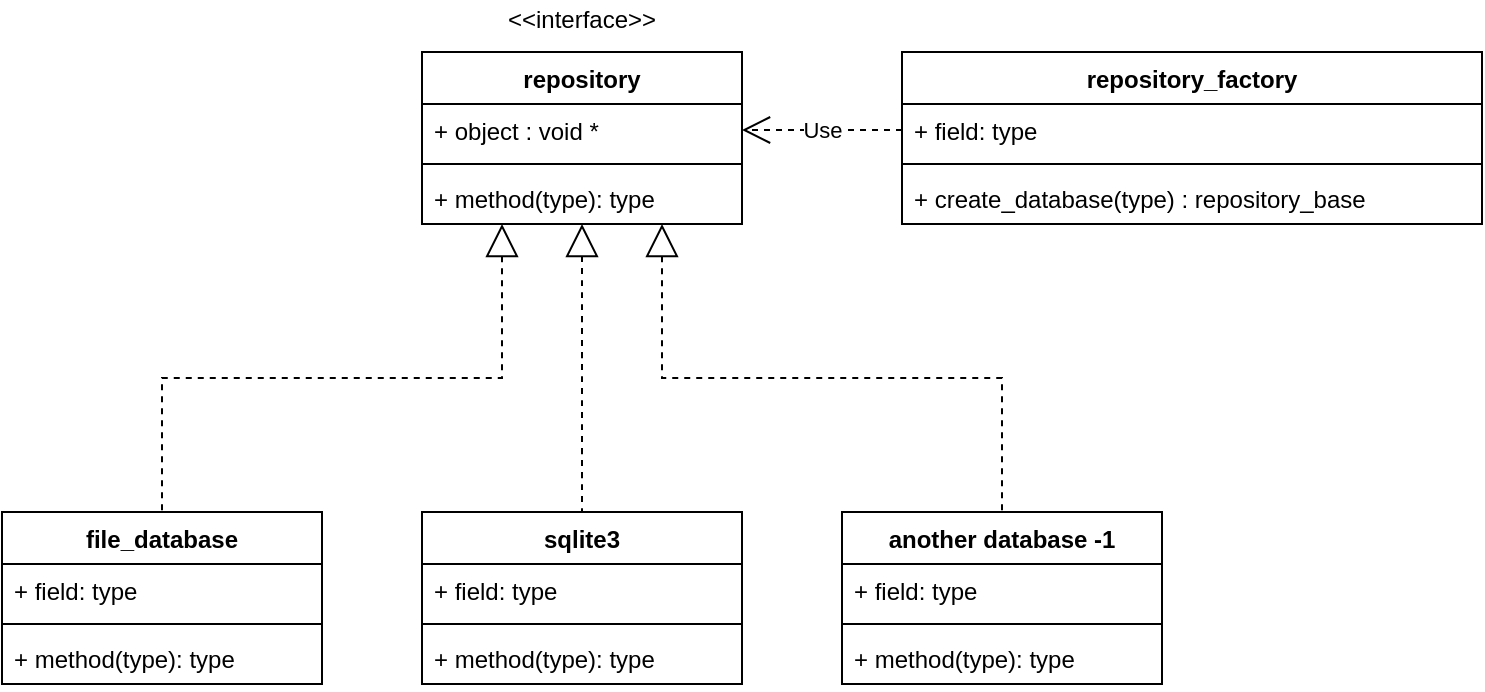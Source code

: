 <mxfile version="17.2.4" type="device" pages="12"><diagram id="Tz-a2c62ZSzXPsmVaWvR" name="factory"><mxGraphModel dx="1422" dy="727" grid="1" gridSize="1" guides="1" tooltips="1" connect="1" arrows="1" fold="1" page="1" pageScale="1" pageWidth="1169" pageHeight="827" math="0" shadow="0"><root><mxCell id="0"/><mxCell id="1" parent="0"/><mxCell id="KaYSDuoCpqO52T9hRchl-31" style="edgeStyle=orthogonalEdgeStyle;rounded=0;orthogonalLoop=1;jettySize=auto;html=1;exitX=0.25;exitY=1;exitDx=0;exitDy=0;entryX=0.5;entryY=0;entryDx=0;entryDy=0;endArrow=none;startSize=14;endSize=14;sourcePerimeterSpacing=8;targetPerimeterSpacing=8;dashed=1;startArrow=block;startFill=0;endFill=0;" parent="1" source="KaYSDuoCpqO52T9hRchl-10" target="KaYSDuoCpqO52T9hRchl-22" edge="1"><mxGeometry relative="1" as="geometry"/></mxCell><mxCell id="KaYSDuoCpqO52T9hRchl-32" style="edgeStyle=none;curved=1;rounded=0;orthogonalLoop=1;jettySize=auto;html=1;exitX=0.5;exitY=1;exitDx=0;exitDy=0;entryX=0.5;entryY=0;entryDx=0;entryDy=0;endArrow=none;startSize=14;endSize=14;sourcePerimeterSpacing=8;targetPerimeterSpacing=8;dashed=1;startArrow=block;startFill=0;endFill=0;" parent="1" source="KaYSDuoCpqO52T9hRchl-10" target="KaYSDuoCpqO52T9hRchl-18" edge="1"><mxGeometry relative="1" as="geometry"/></mxCell><mxCell id="KaYSDuoCpqO52T9hRchl-33" style="edgeStyle=orthogonalEdgeStyle;rounded=0;orthogonalLoop=1;jettySize=auto;html=1;exitX=0.75;exitY=1;exitDx=0;exitDy=0;entryX=0.5;entryY=0;entryDx=0;entryDy=0;endArrow=none;startSize=14;endSize=14;sourcePerimeterSpacing=8;targetPerimeterSpacing=8;dashed=1;startArrow=block;startFill=0;endFill=0;" parent="1" source="KaYSDuoCpqO52T9hRchl-10" target="KaYSDuoCpqO52T9hRchl-14" edge="1"><mxGeometry relative="1" as="geometry"/></mxCell><mxCell id="KaYSDuoCpqO52T9hRchl-10" value="repository" style="swimlane;fontStyle=1;align=center;verticalAlign=top;childLayout=stackLayout;horizontal=1;startSize=26;horizontalStack=0;resizeParent=1;resizeParentMax=0;resizeLast=0;collapsible=1;marginBottom=0;hachureGap=4;pointerEvents=0;" parent="1" vertex="1"><mxGeometry x="300" y="210" width="160" height="86" as="geometry"/></mxCell><mxCell id="KaYSDuoCpqO52T9hRchl-11" value="+ object : void *" style="text;strokeColor=none;fillColor=none;align=left;verticalAlign=top;spacingLeft=4;spacingRight=4;overflow=hidden;rotatable=0;points=[[0,0.5],[1,0.5]];portConstraint=eastwest;" parent="KaYSDuoCpqO52T9hRchl-10" vertex="1"><mxGeometry y="26" width="160" height="26" as="geometry"/></mxCell><mxCell id="KaYSDuoCpqO52T9hRchl-12" value="" style="line;strokeWidth=1;fillColor=none;align=left;verticalAlign=middle;spacingTop=-1;spacingLeft=3;spacingRight=3;rotatable=0;labelPosition=right;points=[];portConstraint=eastwest;" parent="KaYSDuoCpqO52T9hRchl-10" vertex="1"><mxGeometry y="52" width="160" height="8" as="geometry"/></mxCell><mxCell id="KaYSDuoCpqO52T9hRchl-13" value="+ method(type): type" style="text;strokeColor=none;fillColor=none;align=left;verticalAlign=top;spacingLeft=4;spacingRight=4;overflow=hidden;rotatable=0;points=[[0,0.5],[1,0.5]];portConstraint=eastwest;" parent="KaYSDuoCpqO52T9hRchl-10" vertex="1"><mxGeometry y="60" width="160" height="26" as="geometry"/></mxCell><mxCell id="KaYSDuoCpqO52T9hRchl-14" value="another database -1" style="swimlane;fontStyle=1;align=center;verticalAlign=top;childLayout=stackLayout;horizontal=1;startSize=26;horizontalStack=0;resizeParent=1;resizeParentMax=0;resizeLast=0;collapsible=1;marginBottom=0;hachureGap=4;pointerEvents=0;" parent="1" vertex="1"><mxGeometry x="510" y="440" width="160" height="86" as="geometry"/></mxCell><mxCell id="KaYSDuoCpqO52T9hRchl-15" value="+ field: type" style="text;strokeColor=none;fillColor=none;align=left;verticalAlign=top;spacingLeft=4;spacingRight=4;overflow=hidden;rotatable=0;points=[[0,0.5],[1,0.5]];portConstraint=eastwest;" parent="KaYSDuoCpqO52T9hRchl-14" vertex="1"><mxGeometry y="26" width="160" height="26" as="geometry"/></mxCell><mxCell id="KaYSDuoCpqO52T9hRchl-16" value="" style="line;strokeWidth=1;fillColor=none;align=left;verticalAlign=middle;spacingTop=-1;spacingLeft=3;spacingRight=3;rotatable=0;labelPosition=right;points=[];portConstraint=eastwest;" parent="KaYSDuoCpqO52T9hRchl-14" vertex="1"><mxGeometry y="52" width="160" height="8" as="geometry"/></mxCell><mxCell id="KaYSDuoCpqO52T9hRchl-17" value="+ method(type): type" style="text;strokeColor=none;fillColor=none;align=left;verticalAlign=top;spacingLeft=4;spacingRight=4;overflow=hidden;rotatable=0;points=[[0,0.5],[1,0.5]];portConstraint=eastwest;" parent="KaYSDuoCpqO52T9hRchl-14" vertex="1"><mxGeometry y="60" width="160" height="26" as="geometry"/></mxCell><mxCell id="KaYSDuoCpqO52T9hRchl-18" value="sqlite3" style="swimlane;fontStyle=1;align=center;verticalAlign=top;childLayout=stackLayout;horizontal=1;startSize=26;horizontalStack=0;resizeParent=1;resizeParentMax=0;resizeLast=0;collapsible=1;marginBottom=0;hachureGap=4;pointerEvents=0;" parent="1" vertex="1"><mxGeometry x="300" y="440" width="160" height="86" as="geometry"/></mxCell><mxCell id="KaYSDuoCpqO52T9hRchl-19" value="+ field: type" style="text;strokeColor=none;fillColor=none;align=left;verticalAlign=top;spacingLeft=4;spacingRight=4;overflow=hidden;rotatable=0;points=[[0,0.5],[1,0.5]];portConstraint=eastwest;" parent="KaYSDuoCpqO52T9hRchl-18" vertex="1"><mxGeometry y="26" width="160" height="26" as="geometry"/></mxCell><mxCell id="KaYSDuoCpqO52T9hRchl-20" value="" style="line;strokeWidth=1;fillColor=none;align=left;verticalAlign=middle;spacingTop=-1;spacingLeft=3;spacingRight=3;rotatable=0;labelPosition=right;points=[];portConstraint=eastwest;" parent="KaYSDuoCpqO52T9hRchl-18" vertex="1"><mxGeometry y="52" width="160" height="8" as="geometry"/></mxCell><mxCell id="KaYSDuoCpqO52T9hRchl-21" value="+ method(type): type" style="text;strokeColor=none;fillColor=none;align=left;verticalAlign=top;spacingLeft=4;spacingRight=4;overflow=hidden;rotatable=0;points=[[0,0.5],[1,0.5]];portConstraint=eastwest;" parent="KaYSDuoCpqO52T9hRchl-18" vertex="1"><mxGeometry y="60" width="160" height="26" as="geometry"/></mxCell><mxCell id="KaYSDuoCpqO52T9hRchl-22" value="file_database" style="swimlane;fontStyle=1;align=center;verticalAlign=top;childLayout=stackLayout;horizontal=1;startSize=26;horizontalStack=0;resizeParent=1;resizeParentMax=0;resizeLast=0;collapsible=1;marginBottom=0;hachureGap=4;pointerEvents=0;" parent="1" vertex="1"><mxGeometry x="90" y="440" width="160" height="86" as="geometry"/></mxCell><mxCell id="KaYSDuoCpqO52T9hRchl-23" value="+ field: type" style="text;strokeColor=none;fillColor=none;align=left;verticalAlign=top;spacingLeft=4;spacingRight=4;overflow=hidden;rotatable=0;points=[[0,0.5],[1,0.5]];portConstraint=eastwest;" parent="KaYSDuoCpqO52T9hRchl-22" vertex="1"><mxGeometry y="26" width="160" height="26" as="geometry"/></mxCell><mxCell id="KaYSDuoCpqO52T9hRchl-24" value="" style="line;strokeWidth=1;fillColor=none;align=left;verticalAlign=middle;spacingTop=-1;spacingLeft=3;spacingRight=3;rotatable=0;labelPosition=right;points=[];portConstraint=eastwest;" parent="KaYSDuoCpqO52T9hRchl-22" vertex="1"><mxGeometry y="52" width="160" height="8" as="geometry"/></mxCell><mxCell id="KaYSDuoCpqO52T9hRchl-25" value="+ method(type): type" style="text;strokeColor=none;fillColor=none;align=left;verticalAlign=top;spacingLeft=4;spacingRight=4;overflow=hidden;rotatable=0;points=[[0,0.5],[1,0.5]];portConstraint=eastwest;" parent="KaYSDuoCpqO52T9hRchl-22" vertex="1"><mxGeometry y="60" width="160" height="26" as="geometry"/></mxCell><mxCell id="KaYSDuoCpqO52T9hRchl-35" value="repository_factory" style="swimlane;fontStyle=1;align=center;verticalAlign=top;childLayout=stackLayout;horizontal=1;startSize=26;horizontalStack=0;resizeParent=1;resizeParentMax=0;resizeLast=0;collapsible=1;marginBottom=0;hachureGap=4;pointerEvents=0;" parent="1" vertex="1"><mxGeometry x="540" y="210" width="290" height="86" as="geometry"/></mxCell><mxCell id="KaYSDuoCpqO52T9hRchl-36" value="+ field: type" style="text;strokeColor=none;fillColor=none;align=left;verticalAlign=top;spacingLeft=4;spacingRight=4;overflow=hidden;rotatable=0;points=[[0,0.5],[1,0.5]];portConstraint=eastwest;" parent="KaYSDuoCpqO52T9hRchl-35" vertex="1"><mxGeometry y="26" width="290" height="26" as="geometry"/></mxCell><mxCell id="KaYSDuoCpqO52T9hRchl-37" value="" style="line;strokeWidth=1;fillColor=none;align=left;verticalAlign=middle;spacingTop=-1;spacingLeft=3;spacingRight=3;rotatable=0;labelPosition=right;points=[];portConstraint=eastwest;" parent="KaYSDuoCpqO52T9hRchl-35" vertex="1"><mxGeometry y="52" width="290" height="8" as="geometry"/></mxCell><mxCell id="KaYSDuoCpqO52T9hRchl-38" value="+ create_database(type) : repository_base " style="text;strokeColor=none;fillColor=none;align=left;verticalAlign=top;spacingLeft=4;spacingRight=4;overflow=hidden;rotatable=0;points=[[0,0.5],[1,0.5]];portConstraint=eastwest;" parent="KaYSDuoCpqO52T9hRchl-35" vertex="1"><mxGeometry y="60" width="290" height="26" as="geometry"/></mxCell><mxCell id="KaYSDuoCpqO52T9hRchl-39" value="Use" style="endArrow=open;endSize=12;dashed=1;html=1;sourcePerimeterSpacing=8;targetPerimeterSpacing=8;exitX=0;exitY=0.5;exitDx=0;exitDy=0;entryX=1;entryY=0.5;entryDx=0;entryDy=0;" parent="1" source="KaYSDuoCpqO52T9hRchl-36" target="KaYSDuoCpqO52T9hRchl-11" edge="1"><mxGeometry width="160" relative="1" as="geometry"><mxPoint x="700" y="360" as="sourcePoint"/><mxPoint x="860" y="360" as="targetPoint"/></mxGeometry></mxCell><mxCell id="KaYSDuoCpqO52T9hRchl-46" value="&amp;lt;&amp;lt;interface&amp;gt;&amp;gt;" style="text;html=1;strokeColor=none;fillColor=none;align=center;verticalAlign=middle;whiteSpace=wrap;rounded=0;hachureGap=4;pointerEvents=0;" parent="1" vertex="1"><mxGeometry x="360" y="184" width="40" height="20" as="geometry"/></mxCell></root></mxGraphModel></diagram><diagram id="rtKQOMyeJyZ5a0C0At8m" name="view"><mxGraphModel dx="1422" dy="727" grid="1" gridSize="10" guides="1" tooltips="1" connect="1" arrows="1" fold="1" page="1" pageScale="1" pageWidth="1169" pageHeight="827" math="0" shadow="0"><root><mxCell id="VkAtaMZnQOWtlTnbbM7u-0"/><mxCell id="VkAtaMZnQOWtlTnbbM7u-1" parent="VkAtaMZnQOWtlTnbbM7u-0"/><mxCell id="krPIi968aPLmTRlqdQgP-0" value="&lt;&lt;interface&gt;&gt;&#xA;view_base" style="swimlane;fontStyle=1;align=center;verticalAlign=top;childLayout=stackLayout;horizontal=1;startSize=40;horizontalStack=0;resizeParent=1;resizeParentMax=0;resizeLast=0;collapsible=1;marginBottom=0;" parent="VkAtaMZnQOWtlTnbbM7u-1" vertex="1"><mxGeometry x="230" y="100" width="400" height="92" as="geometry"/></mxCell><mxCell id="krPIi968aPLmTRlqdQgP-1" value="+ view_init(object : void *): bool" style="text;strokeColor=none;fillColor=none;align=left;verticalAlign=top;spacingLeft=4;spacingRight=4;overflow=hidden;rotatable=0;points=[[0,0.5],[1,0.5]];portConstraint=eastwest;" parent="krPIi968aPLmTRlqdQgP-0" vertex="1"><mxGeometry y="40" width="400" height="26" as="geometry"/></mxCell><mxCell id="krPIi968aPLmTRlqdQgP-2" value="+ view_exec(object : void *, repository *repository_base) : bool" style="text;strokeColor=none;fillColor=none;align=left;verticalAlign=top;spacingLeft=4;spacingRight=4;overflow=hidden;rotatable=0;points=[[0,0.5],[1,0.5]];portConstraint=eastwest;" parent="krPIi968aPLmTRlqdQgP-0" vertex="1"><mxGeometry y="66" width="400" height="26" as="geometry"/></mxCell><mxCell id="krPIi968aPLmTRlqdQgP-7" value="view_factory" style="swimlane;fontStyle=1;align=center;verticalAlign=top;childLayout=stackLayout;horizontal=1;startSize=30;horizontalStack=0;resizeParent=1;resizeParentMax=0;resizeLast=0;collapsible=1;marginBottom=0;" parent="VkAtaMZnQOWtlTnbbM7u-1" vertex="1"><mxGeometry x="750" y="100" width="400" height="82" as="geometry"><mxRectangle x="750" y="100" width="120" height="30" as="alternateBounds"/></mxGeometry></mxCell><mxCell id="krPIi968aPLmTRlqdQgP-8" value="+ view_create(type : const char *): view_base" style="text;strokeColor=none;fillColor=none;align=left;verticalAlign=top;spacingLeft=4;spacingRight=4;overflow=hidden;rotatable=0;points=[[0,0.5],[1,0.5]];portConstraint=eastwest;" parent="krPIi968aPLmTRlqdQgP-7" vertex="1"><mxGeometry y="30" width="400" height="26" as="geometry"/></mxCell><mxCell id="krPIi968aPLmTRlqdQgP-9" value="+ view_destroy(type : const char *, view : view_base*) : bool" style="text;strokeColor=none;fillColor=none;align=left;verticalAlign=top;spacingLeft=4;spacingRight=4;overflow=hidden;rotatable=0;points=[[0,0.5],[1,0.5]];portConstraint=eastwest;" parent="krPIi968aPLmTRlqdQgP-7" vertex="1"><mxGeometry y="56" width="400" height="26" as="geometry"/></mxCell><mxCell id="krPIi968aPLmTRlqdQgP-13" value="cli" style="swimlane;fontStyle=1;align=center;verticalAlign=top;childLayout=stackLayout;horizontal=1;startSize=30;horizontalStack=0;resizeParent=1;resizeParentMax=0;resizeLast=0;collapsible=1;marginBottom=0;" parent="VkAtaMZnQOWtlTnbbM7u-1" vertex="1"><mxGeometry x="75" y="300" width="400" height="82" as="geometry"/></mxCell><mxCell id="krPIi968aPLmTRlqdQgP-14" value="+ cli_view_create( void ) : view_base *" style="text;strokeColor=none;fillColor=none;align=left;verticalAlign=top;spacingLeft=4;spacingRight=4;overflow=hidden;rotatable=0;points=[[0,0.5],[1,0.5]];portConstraint=eastwest;" parent="krPIi968aPLmTRlqdQgP-13" vertex="1"><mxGeometry y="30" width="400" height="26" as="geometry"/></mxCell><mxCell id="krPIi968aPLmTRlqdQgP-15" value="+ cli_view_destroy(view *view_base) : bool" style="text;strokeColor=none;fillColor=none;align=left;verticalAlign=top;spacingLeft=4;spacingRight=4;overflow=hidden;rotatable=0;points=[[0,0.5],[1,0.5]];portConstraint=eastwest;" parent="krPIi968aPLmTRlqdQgP-13" vertex="1"><mxGeometry y="56" width="400" height="26" as="geometry"/></mxCell><mxCell id="krPIi968aPLmTRlqdQgP-16" value="gtk" style="swimlane;fontStyle=1;align=center;verticalAlign=top;childLayout=stackLayout;horizontal=1;startSize=30;horizontalStack=0;resizeParent=1;resizeParentMax=0;resizeLast=0;collapsible=1;marginBottom=0;" parent="VkAtaMZnQOWtlTnbbM7u-1" vertex="1"><mxGeometry x="520" y="300" width="400" height="82" as="geometry"/></mxCell><mxCell id="krPIi968aPLmTRlqdQgP-17" value="+gtk_view_create( void ) : view_base *" style="text;strokeColor=none;fillColor=none;align=left;verticalAlign=top;spacingLeft=4;spacingRight=4;overflow=hidden;rotatable=0;points=[[0,0.5],[1,0.5]];portConstraint=eastwest;" parent="krPIi968aPLmTRlqdQgP-16" vertex="1"><mxGeometry y="30" width="400" height="26" as="geometry"/></mxCell><mxCell id="krPIi968aPLmTRlqdQgP-18" value="+ gtk_view_destroy(view *view_base) : bool" style="text;strokeColor=none;fillColor=none;align=left;verticalAlign=top;spacingLeft=4;spacingRight=4;overflow=hidden;rotatable=0;points=[[0,0.5],[1,0.5]];portConstraint=eastwest;" parent="krPIi968aPLmTRlqdQgP-16" vertex="1"><mxGeometry y="56" width="400" height="26" as="geometry"/></mxCell><mxCell id="krPIi968aPLmTRlqdQgP-22" value="" style="endArrow=block;dashed=1;endFill=0;endSize=12;html=1;rounded=0;exitX=0.5;exitY=0;exitDx=0;exitDy=0;entryX=0.25;entryY=1;entryDx=0;entryDy=0;" parent="VkAtaMZnQOWtlTnbbM7u-1" source="krPIi968aPLmTRlqdQgP-13" target="krPIi968aPLmTRlqdQgP-0" edge="1"><mxGeometry width="160" relative="1" as="geometry"><mxPoint x="210" y="250" as="sourcePoint"/><mxPoint x="370" y="250" as="targetPoint"/><Array as="points"><mxPoint x="275" y="260"/><mxPoint x="330" y="260"/></Array></mxGeometry></mxCell><mxCell id="krPIi968aPLmTRlqdQgP-23" value="" style="endArrow=block;dashed=1;endFill=0;endSize=12;html=1;rounded=0;exitX=0.5;exitY=0;exitDx=0;exitDy=0;entryX=0.84;entryY=0.962;entryDx=0;entryDy=0;entryPerimeter=0;" parent="VkAtaMZnQOWtlTnbbM7u-1" source="krPIi968aPLmTRlqdQgP-16" target="krPIi968aPLmTRlqdQgP-2" edge="1"><mxGeometry width="160" relative="1" as="geometry"><mxPoint x="680" y="250" as="sourcePoint"/><mxPoint x="840" y="250" as="targetPoint"/><Array as="points"><mxPoint x="720" y="260"/><mxPoint x="566" y="260"/></Array></mxGeometry></mxCell><mxCell id="krPIi968aPLmTRlqdQgP-32" value="Use" style="endArrow=open;endSize=12;dashed=1;html=1;rounded=0;exitX=0;exitY=0.5;exitDx=0;exitDy=0;entryX=1;entryY=0.5;entryDx=0;entryDy=0;" parent="VkAtaMZnQOWtlTnbbM7u-1" source="krPIi968aPLmTRlqdQgP-8" target="krPIi968aPLmTRlqdQgP-0" edge="1"><mxGeometry width="160" relative="1" as="geometry"><mxPoint x="770" y="30" as="sourcePoint"/><mxPoint x="930" y="30" as="targetPoint"/></mxGeometry></mxCell></root></mxGraphModel></diagram><diagram id="K5cP08-hC4Iev28EKRQm" name="application"><mxGraphModel dx="1422" dy="727" grid="1" gridSize="10" guides="1" tooltips="1" connect="1" arrows="1" fold="1" page="1" pageScale="1" pageWidth="1169" pageHeight="827" math="0" shadow="0"><root><mxCell id="Q8A3QRA4KhSUa1g8CJHB-0"/><mxCell id="Q8A3QRA4KhSUa1g8CJHB-1" parent="Q8A3QRA4KhSUa1g8CJHB-0"/><mxCell id="WLvlkT6zxG_shV7sFr3z-1" value="application" style="swimlane;fontStyle=1;align=center;verticalAlign=top;childLayout=stackLayout;horizontal=1;startSize=26;horizontalStack=0;resizeParent=1;resizeParentMax=0;resizeLast=0;collapsible=1;marginBottom=0;" parent="Q8A3QRA4KhSUa1g8CJHB-1" vertex="1"><mxGeometry x="305" y="358" width="560" height="112" as="geometry"/></mxCell><mxCell id="WLvlkT6zxG_shV7sFr3z-2" value="+ app : application_t" style="text;strokeColor=none;fillColor=none;align=left;verticalAlign=top;spacingLeft=4;spacingRight=4;overflow=hidden;rotatable=0;points=[[0,0.5],[1,0.5]];portConstraint=eastwest;" parent="WLvlkT6zxG_shV7sFr3z-1" vertex="1"><mxGeometry y="26" width="560" height="26" as="geometry"/></mxCell><mxCell id="WLvlkT6zxG_shV7sFr3z-3" value="" style="line;strokeWidth=1;fillColor=none;align=left;verticalAlign=middle;spacingTop=-1;spacingLeft=3;spacingRight=3;rotatable=0;labelPosition=right;points=[];portConstraint=eastwest;" parent="WLvlkT6zxG_shV7sFr3z-1" vertex="1"><mxGeometry y="52" width="560" height="8" as="geometry"/></mxCell><mxCell id="WLvlkT6zxG_shV7sFr3z-4" value="+ application_init(app: application_t *, view : view_base*, repo : repository_base *): bool" style="text;strokeColor=none;fillColor=none;align=left;verticalAlign=top;spacingLeft=4;spacingRight=4;overflow=hidden;rotatable=0;points=[[0,0.5],[1,0.5]];portConstraint=eastwest;" parent="WLvlkT6zxG_shV7sFr3z-1" vertex="1"><mxGeometry y="60" width="560" height="26" as="geometry"/></mxCell><mxCell id="F3FIzOv1FpvRz9UPkkw6-10" value="+ application_run (app : application_t *) : bool" style="text;strokeColor=none;fillColor=none;align=left;verticalAlign=top;spacingLeft=4;spacingRight=4;overflow=hidden;rotatable=0;points=[[0,0.5],[1,0.5]];portConstraint=eastwest;" parent="WLvlkT6zxG_shV7sFr3z-1" vertex="1"><mxGeometry y="86" width="560" height="26" as="geometry"/></mxCell><mxCell id="F3FIzOv1FpvRz9UPkkw6-0" value="&lt;&lt;interface&gt;&gt;&#xA;repository_base" style="swimlane;fontStyle=1;align=center;verticalAlign=top;childLayout=stackLayout;horizontal=1;startSize=50;horizontalStack=0;resizeParent=1;resizeParentMax=0;resizeLast=0;collapsible=1;marginBottom=0;" parent="Q8A3QRA4KhSUa1g8CJHB-1" vertex="1"><mxGeometry x="30" y="210" width="510" height="102" as="geometry"/></mxCell><mxCell id="F3FIzOv1FpvRz9UPkkw6-24" value="+ store(object : void *, action : store_action_t *) : bool" style="text;strokeColor=none;fillColor=none;align=left;verticalAlign=top;spacingLeft=4;spacingRight=4;overflow=hidden;rotatable=0;points=[[0,0.5],[1,0.5]];portConstraint=eastwest;" parent="F3FIzOv1FpvRz9UPkkw6-0" vertex="1"><mxGeometry y="50" width="510" height="26" as="geometry"/></mxCell><mxCell id="F3FIzOv1FpvRz9UPkkw6-3" value="+ recover_list(object : void *, person_list : person_t **, items_amount : int *) : bool" style="text;strokeColor=none;fillColor=none;align=left;verticalAlign=top;spacingLeft=4;spacingRight=4;overflow=hidden;rotatable=0;points=[[0,0.5],[1,0.5]];portConstraint=eastwest;" parent="F3FIzOv1FpvRz9UPkkw6-0" vertex="1"><mxGeometry y="76" width="510" height="26" as="geometry"/></mxCell><mxCell id="F3FIzOv1FpvRz9UPkkw6-4" value="&lt;&lt;interface&gt;&gt;&#xA;view_base" style="swimlane;fontStyle=1;align=center;verticalAlign=top;childLayout=stackLayout;horizontal=1;startSize=50;horizontalStack=0;resizeParent=1;resizeParentMax=0;resizeLast=0;collapsible=1;marginBottom=0;" parent="Q8A3QRA4KhSUa1g8CJHB-1" vertex="1"><mxGeometry x="740" y="210" width="400" height="102" as="geometry"/></mxCell><mxCell id="F3FIzOv1FpvRz9UPkkw6-7" value="+ view_init(object : void *): bool" style="text;strokeColor=none;fillColor=none;align=left;verticalAlign=top;spacingLeft=4;spacingRight=4;overflow=hidden;rotatable=0;points=[[0,0.5],[1,0.5]];portConstraint=eastwest;" parent="F3FIzOv1FpvRz9UPkkw6-4" vertex="1"><mxGeometry y="50" width="400" height="26" as="geometry"/></mxCell><mxCell id="F3FIzOv1FpvRz9UPkkw6-15" value="+ view_exec(object : void *, repository *repository_base) : bool" style="text;strokeColor=none;fillColor=none;align=left;verticalAlign=top;spacingLeft=4;spacingRight=4;overflow=hidden;rotatable=0;points=[[0,0.5],[1,0.5]];portConstraint=eastwest;" parent="F3FIzOv1FpvRz9UPkkw6-4" vertex="1"><mxGeometry y="76" width="400" height="26" as="geometry"/></mxCell><mxCell id="F3FIzOv1FpvRz9UPkkw6-33" value="" style="endArrow=diamondThin;endFill=0;endSize=24;html=1;rounded=0;entryX=0.227;entryY=0.962;entryDx=0;entryDy=0;entryPerimeter=0;exitX=0;exitY=0.5;exitDx=0;exitDy=0;" parent="Q8A3QRA4KhSUa1g8CJHB-1" source="WLvlkT6zxG_shV7sFr3z-4" target="F3FIzOv1FpvRz9UPkkw6-3" edge="1"><mxGeometry width="160" relative="1" as="geometry"><mxPoint x="150" y="410" as="sourcePoint"/><mxPoint x="310" y="410" as="targetPoint"/><Array as="points"><mxPoint x="146" y="430"/></Array></mxGeometry></mxCell><mxCell id="F3FIzOv1FpvRz9UPkkw6-34" value="" style="endArrow=diamondThin;endFill=0;endSize=24;html=1;rounded=0;exitX=1;exitY=0.5;exitDx=0;exitDy=0;" parent="Q8A3QRA4KhSUa1g8CJHB-1" source="WLvlkT6zxG_shV7sFr3z-4" target="F3FIzOv1FpvRz9UPkkw6-15" edge="1"><mxGeometry width="160" relative="1" as="geometry"><mxPoint x="440" y="610" as="sourcePoint"/><mxPoint x="968" y="310" as="targetPoint"/><Array as="points"><mxPoint x="940" y="430"/></Array></mxGeometry></mxCell></root></mxGraphModel></diagram><diagram id="tBjuQyu4AWDMuiaZoxyb" name="hexagonal_domain"><mxGraphModel dx="1422" dy="727" grid="1" gridSize="10" guides="1" tooltips="1" connect="1" arrows="1" fold="1" page="1" pageScale="1" pageWidth="1169" pageHeight="827" math="0" shadow="0"><root><mxCell id="Cfzqn4pp9vd1C7JhfC7q-0"/><mxCell id="Cfzqn4pp9vd1C7JhfC7q-1" parent="Cfzqn4pp9vd1C7JhfC7q-0"/><mxCell id="5NIVkYlTner_uvYTR7cm-0" value="person_t" style="swimlane;fontStyle=1;align=center;verticalAlign=top;childLayout=stackLayout;horizontal=1;startSize=26;horizontalStack=0;resizeParent=1;resizeParentMax=0;resizeLast=0;collapsible=1;marginBottom=0;" parent="Cfzqn4pp9vd1C7JhfC7q-1" vertex="1"><mxGeometry x="335" y="50" width="500" height="164" as="geometry"/></mxCell><mxCell id="5NIVkYlTner_uvYTR7cm-1" value="- id : int" style="text;strokeColor=none;fillColor=none;align=left;verticalAlign=top;spacingLeft=4;spacingRight=4;overflow=hidden;rotatable=0;points=[[0,0.5],[1,0.5]];portConstraint=eastwest;" parent="5NIVkYlTner_uvYTR7cm-0" vertex="1"><mxGeometry y="26" width="500" height="26" as="geometry"/></mxCell><mxCell id="5NIVkYlTner_uvYTR7cm-6" value="- name: char[size]" style="text;strokeColor=none;fillColor=none;align=left;verticalAlign=top;spacingLeft=4;spacingRight=4;overflow=hidden;rotatable=0;points=[[0,0.5],[1,0.5]];portConstraint=eastwest;" parent="5NIVkYlTner_uvYTR7cm-0" vertex="1"><mxGeometry y="52" width="500" height="26" as="geometry"/></mxCell><mxCell id="5NIVkYlTner_uvYTR7cm-5" value="- address: char[size]" style="text;strokeColor=none;fillColor=none;align=left;verticalAlign=top;spacingLeft=4;spacingRight=4;overflow=hidden;rotatable=0;points=[[0,0.5],[1,0.5]];portConstraint=eastwest;" parent="5NIVkYlTner_uvYTR7cm-0" vertex="1"><mxGeometry y="78" width="500" height="26" as="geometry"/></mxCell><mxCell id="5NIVkYlTner_uvYTR7cm-4" value="- age: int" style="text;strokeColor=none;fillColor=none;align=left;verticalAlign=top;spacingLeft=4;spacingRight=4;overflow=hidden;rotatable=0;points=[[0,0.5],[1,0.5]];portConstraint=eastwest;" parent="5NIVkYlTner_uvYTR7cm-0" vertex="1"><mxGeometry y="104" width="500" height="26" as="geometry"/></mxCell><mxCell id="5NIVkYlTner_uvYTR7cm-2" value="" style="line;strokeWidth=1;fillColor=none;align=left;verticalAlign=middle;spacingTop=-1;spacingLeft=3;spacingRight=3;rotatable=0;labelPosition=right;points=[];portConstraint=eastwest;" parent="5NIVkYlTner_uvYTR7cm-0" vertex="1"><mxGeometry y="130" width="500" height="8" as="geometry"/></mxCell><mxCell id="5NIVkYlTner_uvYTR7cm-3" value="+ person_create (name: const char *, address: const char *, age: int) : person_t" style="text;strokeColor=none;fillColor=none;align=left;verticalAlign=top;spacingLeft=4;spacingRight=4;overflow=hidden;rotatable=0;points=[[0,0.5],[1,0.5]];portConstraint=eastwest;" parent="5NIVkYlTner_uvYTR7cm-0" vertex="1"><mxGeometry y="138" width="500" height="26" as="geometry"/></mxCell><mxCell id="5NIVkYlTner_uvYTR7cm-7" value="&lt;&lt;interface&gt;&gt;&#xA;person_service_base_t&#xA;" style="swimlane;fontStyle=1;align=center;verticalAlign=top;childLayout=stackLayout;horizontal=1;startSize=50;horizontalStack=0;resizeParent=1;resizeParentMax=0;resizeLast=0;collapsible=1;marginBottom=0;" parent="Cfzqn4pp9vd1C7JhfC7q-1" vertex="1"><mxGeometry x="170" y="290" width="320" height="214" as="geometry"/></mxCell><mxCell id="5NIVkYlTner_uvYTR7cm-16" value="- object : void *" style="text;strokeColor=none;fillColor=none;align=left;verticalAlign=top;spacingLeft=4;spacingRight=4;overflow=hidden;rotatable=0;points=[[0,0.5],[1,0.5]];portConstraint=eastwest;" parent="5NIVkYlTner_uvYTR7cm-7" vertex="1"><mxGeometry y="50" width="320" height="26" as="geometry"/></mxCell><mxCell id="5NIVkYlTner_uvYTR7cm-17" value="" style="line;strokeWidth=1;fillColor=none;align=left;verticalAlign=middle;spacingTop=-1;spacingLeft=3;spacingRight=3;rotatable=0;labelPosition=right;points=[];portConstraint=eastwest;" parent="5NIVkYlTner_uvYTR7cm-7" vertex="1"><mxGeometry y="76" width="320" height="8" as="geometry"/></mxCell><mxCell id="5NIVkYlTner_uvYTR7cm-10" value="+ add(object: void *, person: person_t *): bool" style="text;strokeColor=none;fillColor=none;align=left;verticalAlign=top;spacingLeft=4;spacingRight=4;overflow=hidden;rotatable=0;points=[[0,0.5],[1,0.5]];portConstraint=eastwest;" parent="5NIVkYlTner_uvYTR7cm-7" vertex="1"><mxGeometry y="84" width="320" height="26" as="geometry"/></mxCell><mxCell id="5NIVkYlTner_uvYTR7cm-14" value="+ delete(object: void *, person: person_t *): bool" style="text;strokeColor=none;fillColor=none;align=left;verticalAlign=top;spacingLeft=4;spacingRight=4;overflow=hidden;rotatable=0;points=[[0,0.5],[1,0.5]];portConstraint=eastwest;" parent="5NIVkYlTner_uvYTR7cm-7" vertex="1"><mxGeometry y="110" width="320" height="26" as="geometry"/></mxCell><mxCell id="5NIVkYlTner_uvYTR7cm-11" value="+ update(object: void *, person: person_t *): bool" style="text;strokeColor=none;fillColor=none;align=left;verticalAlign=top;spacingLeft=4;spacingRight=4;overflow=hidden;rotatable=0;points=[[0,0.5],[1,0.5]];portConstraint=eastwest;" parent="5NIVkYlTner_uvYTR7cm-7" vertex="1"><mxGeometry y="136" width="320" height="26" as="geometry"/></mxCell><mxCell id="5NIVkYlTner_uvYTR7cm-12" value="+ find(object: void *, person: person_t *): bool" style="text;strokeColor=none;fillColor=none;align=left;verticalAlign=top;spacingLeft=4;spacingRight=4;overflow=hidden;rotatable=0;points=[[0,0.5],[1,0.5]];portConstraint=eastwest;" parent="5NIVkYlTner_uvYTR7cm-7" vertex="1"><mxGeometry y="162" width="320" height="26" as="geometry"/></mxCell><mxCell id="5NIVkYlTner_uvYTR7cm-13" value="+ list(object: void *, person: person_t *): bool" style="text;strokeColor=none;fillColor=none;align=left;verticalAlign=top;spacingLeft=4;spacingRight=4;overflow=hidden;rotatable=0;points=[[0,0.5],[1,0.5]];portConstraint=eastwest;" parent="5NIVkYlTner_uvYTR7cm-7" vertex="1"><mxGeometry y="188" width="320" height="26" as="geometry"/></mxCell><mxCell id="5NIVkYlTner_uvYTR7cm-18" value="&lt;&lt;interface&gt;&gt;&#xA;person_repository_base_t&#xA;" style="swimlane;fontStyle=1;align=center;verticalAlign=top;childLayout=stackLayout;horizontal=1;startSize=50;horizontalStack=0;resizeParent=1;resizeParentMax=0;resizeLast=0;collapsible=1;marginBottom=0;" parent="Cfzqn4pp9vd1C7JhfC7q-1" vertex="1"><mxGeometry x="835" y="290" width="320" height="214" as="geometry"/></mxCell><mxCell id="5NIVkYlTner_uvYTR7cm-19" value="- object : void *" style="text;strokeColor=none;fillColor=none;align=left;verticalAlign=top;spacingLeft=4;spacingRight=4;overflow=hidden;rotatable=0;points=[[0,0.5],[1,0.5]];portConstraint=eastwest;" parent="5NIVkYlTner_uvYTR7cm-18" vertex="1"><mxGeometry y="50" width="320" height="26" as="geometry"/></mxCell><mxCell id="5NIVkYlTner_uvYTR7cm-20" value="" style="line;strokeWidth=1;fillColor=none;align=left;verticalAlign=middle;spacingTop=-1;spacingLeft=3;spacingRight=3;rotatable=0;labelPosition=right;points=[];portConstraint=eastwest;" parent="5NIVkYlTner_uvYTR7cm-18" vertex="1"><mxGeometry y="76" width="320" height="8" as="geometry"/></mxCell><mxCell id="5NIVkYlTner_uvYTR7cm-21" value="+ add(object: void *, person: person_t *): bool" style="text;strokeColor=none;fillColor=none;align=left;verticalAlign=top;spacingLeft=4;spacingRight=4;overflow=hidden;rotatable=0;points=[[0,0.5],[1,0.5]];portConstraint=eastwest;" parent="5NIVkYlTner_uvYTR7cm-18" vertex="1"><mxGeometry y="84" width="320" height="26" as="geometry"/></mxCell><mxCell id="5NIVkYlTner_uvYTR7cm-22" value="+ delete(object: void *, person: person_t *): bool" style="text;strokeColor=none;fillColor=none;align=left;verticalAlign=top;spacingLeft=4;spacingRight=4;overflow=hidden;rotatable=0;points=[[0,0.5],[1,0.5]];portConstraint=eastwest;" parent="5NIVkYlTner_uvYTR7cm-18" vertex="1"><mxGeometry y="110" width="320" height="26" as="geometry"/></mxCell><mxCell id="5NIVkYlTner_uvYTR7cm-23" value="+ update(object: void *, person: person_t *): bool" style="text;strokeColor=none;fillColor=none;align=left;verticalAlign=top;spacingLeft=4;spacingRight=4;overflow=hidden;rotatable=0;points=[[0,0.5],[1,0.5]];portConstraint=eastwest;" parent="5NIVkYlTner_uvYTR7cm-18" vertex="1"><mxGeometry y="136" width="320" height="26" as="geometry"/></mxCell><mxCell id="5NIVkYlTner_uvYTR7cm-24" value="+ find(object: void *, person: person_t *): bool" style="text;strokeColor=none;fillColor=none;align=left;verticalAlign=top;spacingLeft=4;spacingRight=4;overflow=hidden;rotatable=0;points=[[0,0.5],[1,0.5]];portConstraint=eastwest;" parent="5NIVkYlTner_uvYTR7cm-18" vertex="1"><mxGeometry y="162" width="320" height="26" as="geometry"/></mxCell><mxCell id="5NIVkYlTner_uvYTR7cm-25" value="+ list(object: void *, person: person_t *): bool" style="text;strokeColor=none;fillColor=none;align=left;verticalAlign=top;spacingLeft=4;spacingRight=4;overflow=hidden;rotatable=0;points=[[0,0.5],[1,0.5]];portConstraint=eastwest;" parent="5NIVkYlTner_uvYTR7cm-18" vertex="1"><mxGeometry y="188" width="320" height="26" as="geometry"/></mxCell><mxCell id="5NIVkYlTner_uvYTR7cm-26" value="Use" style="endArrow=open;endSize=12;dashed=1;html=1;rounded=0;exitX=0.5;exitY=0;exitDx=0;exitDy=0;entryX=0.488;entryY=1;entryDx=0;entryDy=0;entryPerimeter=0;" parent="Cfzqn4pp9vd1C7JhfC7q-1" source="5NIVkYlTner_uvYTR7cm-7" target="5NIVkYlTner_uvYTR7cm-3" edge="1"><mxGeometry width="160" relative="1" as="geometry"><mxPoint x="540" y="240" as="sourcePoint"/><mxPoint x="700" y="240" as="targetPoint"/><Array as="points"><mxPoint x="330" y="250"/><mxPoint x="579" y="250"/></Array></mxGeometry></mxCell><mxCell id="5NIVkYlTner_uvYTR7cm-27" value="Use" style="endArrow=open;endSize=12;dashed=1;html=1;rounded=0;exitX=0.5;exitY=0;exitDx=0;exitDy=0;entryX=0.488;entryY=1.013;entryDx=0;entryDy=0;entryPerimeter=0;" parent="Cfzqn4pp9vd1C7JhfC7q-1" source="5NIVkYlTner_uvYTR7cm-18" target="5NIVkYlTner_uvYTR7cm-3" edge="1"><mxGeometry width="160" relative="1" as="geometry"><mxPoint x="940" y="220" as="sourcePoint"/><mxPoint x="580" y="220" as="targetPoint"/><Array as="points"><mxPoint x="995" y="250"/><mxPoint x="579" y="250"/></Array></mxGeometry></mxCell><mxCell id="5NIVkYlTner_uvYTR7cm-28" value="person_service_t" style="swimlane;fontStyle=1;align=center;verticalAlign=top;childLayout=stackLayout;horizontal=1;startSize=26;horizontalStack=0;resizeParent=1;resizeParentMax=0;resizeLast=0;collapsible=1;marginBottom=0;" parent="Cfzqn4pp9vd1C7JhfC7q-1" vertex="1"><mxGeometry x="20" y="550" width="620" height="104" as="geometry"/></mxCell><mxCell id="5NIVkYlTner_uvYTR7cm-31" value="+ person_service_init (service: person_service_t *) : bool" style="text;strokeColor=none;fillColor=none;align=left;verticalAlign=top;spacingLeft=4;spacingRight=4;overflow=hidden;rotatable=0;points=[[0,0.5],[1,0.5]];portConstraint=eastwest;" parent="5NIVkYlTner_uvYTR7cm-28" vertex="1"><mxGeometry y="26" width="620" height="26" as="geometry"/></mxCell><mxCell id="5NIVkYlTner_uvYTR7cm-39" value="+ person_service_open (service: person_service_t *, repository : person_repository_base_t *) : bool" style="text;strokeColor=none;fillColor=none;align=left;verticalAlign=top;spacingLeft=4;spacingRight=4;overflow=hidden;rotatable=0;points=[[0,0.5],[1,0.5]];portConstraint=eastwest;" parent="5NIVkYlTner_uvYTR7cm-28" vertex="1"><mxGeometry y="52" width="620" height="26" as="geometry"/></mxCell><mxCell id="5NIVkYlTner_uvYTR7cm-40" value="+ person_service_close (service: person_service_t *) : bool" style="text;strokeColor=none;fillColor=none;align=left;verticalAlign=top;spacingLeft=4;spacingRight=4;overflow=hidden;rotatable=0;points=[[0,0.5],[1,0.5]];portConstraint=eastwest;" parent="5NIVkYlTner_uvYTR7cm-28" vertex="1"><mxGeometry y="78" width="620" height="26" as="geometry"/></mxCell><mxCell id="5NIVkYlTner_uvYTR7cm-32" value="" style="endArrow=diamondThin;endFill=0;endSize=24;html=1;rounded=0;entryX=1;entryY=0.5;entryDx=0;entryDy=0;exitX=0;exitY=0.5;exitDx=0;exitDy=0;" parent="Cfzqn4pp9vd1C7JhfC7q-1" source="5NIVkYlTner_uvYTR7cm-22" target="5NIVkYlTner_uvYTR7cm-28" edge="1"><mxGeometry width="160" relative="1" as="geometry"><mxPoint x="580" y="560" as="sourcePoint"/><mxPoint x="740" y="560" as="targetPoint"/><Array as="points"><mxPoint x="700" y="413"/><mxPoint x="700" y="602"/></Array></mxGeometry></mxCell><mxCell id="5NIVkYlTner_uvYTR7cm-37" value="" style="endArrow=block;dashed=1;endFill=0;endSize=12;html=1;rounded=0;entryX=0.5;entryY=1;entryDx=0;entryDy=0;exitX=0.5;exitY=0;exitDx=0;exitDy=0;" parent="Cfzqn4pp9vd1C7JhfC7q-1" source="5NIVkYlTner_uvYTR7cm-28" target="5NIVkYlTner_uvYTR7cm-7" edge="1"><mxGeometry width="160" relative="1" as="geometry"><mxPoint x="100" y="530" as="sourcePoint"/><mxPoint x="260" y="530" as="targetPoint"/></mxGeometry></mxCell></root></mxGraphModel></diagram><diagram id="rKamkeYOxndWh1TZq-CT" name="hexagonal_adapters_controllers"><mxGraphModel dx="2591" dy="727" grid="1" gridSize="10" guides="1" tooltips="1" connect="1" arrows="1" fold="1" page="1" pageScale="1" pageWidth="1169" pageHeight="827" math="0" shadow="0"><root><mxCell id="LMZRMbwIs8k8jAy1H0Zg-0"/><mxCell id="LMZRMbwIs8k8jAy1H0Zg-1" parent="LMZRMbwIs8k8jAy1H0Zg-0"/><mxCell id="LMZRMbwIs8k8jAy1H0Zg-2" value="&lt;&lt;interface&gt;&gt;&#xA;person_controller_base_t&#xA;" style="swimlane;fontStyle=1;align=center;verticalAlign=top;childLayout=stackLayout;horizontal=1;startSize=40;horizontalStack=0;resizeParent=1;resizeParentMax=0;resizeLast=0;collapsible=1;marginBottom=0;" parent="LMZRMbwIs8k8jAy1H0Zg-1" vertex="1"><mxGeometry x="390" y="80" width="390" height="144" as="geometry"/></mxCell><mxCell id="LMZRMbwIs8k8jAy1H0Zg-5" value="+ init(object: void *): bool" style="text;strokeColor=none;fillColor=none;align=left;verticalAlign=top;spacingLeft=4;spacingRight=4;overflow=hidden;rotatable=0;points=[[0,0.5],[1,0.5]];portConstraint=eastwest;" parent="LMZRMbwIs8k8jAy1H0Zg-2" vertex="1"><mxGeometry y="40" width="390" height="26" as="geometry"/></mxCell><mxCell id="LMZRMbwIs8k8jAy1H0Zg-6" value="+ open(object: void *, service: person_service_base_t *): bool" style="text;strokeColor=none;fillColor=none;align=left;verticalAlign=top;spacingLeft=4;spacingRight=4;overflow=hidden;rotatable=0;points=[[0,0.5],[1,0.5]];portConstraint=eastwest;" parent="LMZRMbwIs8k8jAy1H0Zg-2" vertex="1"><mxGeometry y="66" width="390" height="26" as="geometry"/></mxCell><mxCell id="LMZRMbwIs8k8jAy1H0Zg-7" value="+ run(object: void *): bool" style="text;strokeColor=none;fillColor=none;align=left;verticalAlign=top;spacingLeft=4;spacingRight=4;overflow=hidden;rotatable=0;points=[[0,0.5],[1,0.5]];portConstraint=eastwest;" parent="LMZRMbwIs8k8jAy1H0Zg-2" vertex="1"><mxGeometry y="92" width="390" height="26" as="geometry"/></mxCell><mxCell id="LMZRMbwIs8k8jAy1H0Zg-8" value="+ close(object: void *): bool" style="text;strokeColor=none;fillColor=none;align=left;verticalAlign=top;spacingLeft=4;spacingRight=4;overflow=hidden;rotatable=0;points=[[0,0.5],[1,0.5]];portConstraint=eastwest;" parent="LMZRMbwIs8k8jAy1H0Zg-2" vertex="1"><mxGeometry y="118" width="390" height="26" as="geometry"/></mxCell><mxCell id="pEOVvC35ixdIcjBwlulT-0" value="person_controller_udp_t" style="swimlane;fontStyle=1;align=center;verticalAlign=top;childLayout=stackLayout;horizontal=1;startSize=26;horizontalStack=0;resizeParent=1;resizeParentMax=0;resizeLast=0;collapsible=1;marginBottom=0;" parent="LMZRMbwIs8k8jAy1H0Zg-1" vertex="1"><mxGeometry x="-120" y="310" width="420" height="52" as="geometry"/></mxCell><mxCell id="pEOVvC35ixdIcjBwlulT-3" value="+ person_controller_udp_create (void) : person_controller_base_t" style="text;strokeColor=none;fillColor=none;align=left;verticalAlign=top;spacingLeft=4;spacingRight=4;overflow=hidden;rotatable=0;points=[[0,0.5],[1,0.5]];portConstraint=eastwest;" parent="pEOVvC35ixdIcjBwlulT-0" vertex="1"><mxGeometry y="26" width="420" height="26" as="geometry"/></mxCell><mxCell id="pEOVvC35ixdIcjBwlulT-4" value="person_controller_cli_t" style="swimlane;fontStyle=1;align=center;verticalAlign=top;childLayout=stackLayout;horizontal=1;startSize=26;horizontalStack=0;resizeParent=1;resizeParentMax=0;resizeLast=0;collapsible=1;marginBottom=0;" parent="LMZRMbwIs8k8jAy1H0Zg-1" vertex="1"><mxGeometry x="375" y="310" width="420" height="52" as="geometry"/></mxCell><mxCell id="pEOVvC35ixdIcjBwlulT-5" value="+ person_controller_cli_create (void) : person_controller_base_t" style="text;strokeColor=none;fillColor=none;align=left;verticalAlign=top;spacingLeft=4;spacingRight=4;overflow=hidden;rotatable=0;points=[[0,0.5],[1,0.5]];portConstraint=eastwest;" parent="pEOVvC35ixdIcjBwlulT-4" vertex="1"><mxGeometry y="26" width="420" height="26" as="geometry"/></mxCell><mxCell id="pEOVvC35ixdIcjBwlulT-6" value="person_controller_gtk_t" style="swimlane;fontStyle=1;align=center;verticalAlign=top;childLayout=stackLayout;horizontal=1;startSize=26;horizontalStack=0;resizeParent=1;resizeParentMax=0;resizeLast=0;collapsible=1;marginBottom=0;" parent="LMZRMbwIs8k8jAy1H0Zg-1" vertex="1"><mxGeometry x="870" y="310" width="420" height="52" as="geometry"/></mxCell><mxCell id="pEOVvC35ixdIcjBwlulT-7" value="+ person_controller_gtk_create (void) : person_controller_base_t" style="text;strokeColor=none;fillColor=none;align=left;verticalAlign=top;spacingLeft=4;spacingRight=4;overflow=hidden;rotatable=0;points=[[0,0.5],[1,0.5]];portConstraint=eastwest;" parent="pEOVvC35ixdIcjBwlulT-6" vertex="1"><mxGeometry y="26" width="420" height="26" as="geometry"/></mxCell><mxCell id="pEOVvC35ixdIcjBwlulT-8" value="person_controller_factory_t" style="swimlane;fontStyle=1;align=center;verticalAlign=top;childLayout=stackLayout;horizontal=1;startSize=26;horizontalStack=0;resizeParent=1;resizeParentMax=0;resizeLast=0;collapsible=1;marginBottom=0;" parent="LMZRMbwIs8k8jAy1H0Zg-1" vertex="1"><mxGeometry x="890" y="126" width="420" height="52" as="geometry"/></mxCell><mxCell id="pEOVvC35ixdIcjBwlulT-9" value="+ person_controller_create (type: const char *) : person_controller_base_t" style="text;strokeColor=none;fillColor=none;align=left;verticalAlign=top;spacingLeft=4;spacingRight=4;overflow=hidden;rotatable=0;points=[[0,0.5],[1,0.5]];portConstraint=eastwest;" parent="pEOVvC35ixdIcjBwlulT-8" vertex="1"><mxGeometry y="26" width="420" height="26" as="geometry"/></mxCell><mxCell id="pEOVvC35ixdIcjBwlulT-10" value="" style="endArrow=block;dashed=1;endFill=0;endSize=12;html=1;rounded=0;exitX=0.5;exitY=0;exitDx=0;exitDy=0;entryX=0.499;entryY=0.98;entryDx=0;entryDy=0;entryPerimeter=0;" parent="LMZRMbwIs8k8jAy1H0Zg-1" source="pEOVvC35ixdIcjBwlulT-4" target="LMZRMbwIs8k8jAy1H0Zg-8" edge="1"><mxGeometry width="160" relative="1" as="geometry"><mxPoint x="570" y="270" as="sourcePoint"/><mxPoint x="585" y="220" as="targetPoint"/></mxGeometry></mxCell><mxCell id="pEOVvC35ixdIcjBwlulT-11" value="" style="endArrow=block;dashed=1;endFill=0;endSize=12;html=1;rounded=0;entryX=0.499;entryY=1.011;entryDx=0;entryDy=0;entryPerimeter=0;exitX=0.5;exitY=0;exitDx=0;exitDy=0;" parent="LMZRMbwIs8k8jAy1H0Zg-1" source="pEOVvC35ixdIcjBwlulT-0" target="LMZRMbwIs8k8jAy1H0Zg-8" edge="1"><mxGeometry width="160" relative="1" as="geometry"><mxPoint x="215" y="250" as="sourcePoint"/><mxPoint x="375" y="250" as="targetPoint"/><Array as="points"><mxPoint x="90" y="270"/><mxPoint x="585" y="270"/></Array></mxGeometry></mxCell><mxCell id="pEOVvC35ixdIcjBwlulT-12" value="" style="endArrow=block;dashed=1;endFill=0;endSize=12;html=1;rounded=0;entryX=0.499;entryY=1.037;entryDx=0;entryDy=0;entryPerimeter=0;exitX=0.5;exitY=0;exitDx=0;exitDy=0;" parent="LMZRMbwIs8k8jAy1H0Zg-1" source="pEOVvC35ixdIcjBwlulT-6" target="LMZRMbwIs8k8jAy1H0Zg-8" edge="1"><mxGeometry width="160" relative="1" as="geometry"><mxPoint x="970" y="250" as="sourcePoint"/><mxPoint x="1130" y="250" as="targetPoint"/><Array as="points"><mxPoint x="1080" y="270"/><mxPoint x="585" y="270"/></Array></mxGeometry></mxCell><mxCell id="pEOVvC35ixdIcjBwlulT-13" value="" style="endArrow=block;startArrow=block;endFill=1;startFill=1;html=1;rounded=0;exitX=1;exitY=0.5;exitDx=0;exitDy=0;" parent="LMZRMbwIs8k8jAy1H0Zg-1" source="LMZRMbwIs8k8jAy1H0Zg-2" target="pEOVvC35ixdIcjBwlulT-8" edge="1"><mxGeometry width="160" relative="1" as="geometry"><mxPoint x="980" y="190" as="sourcePoint"/><mxPoint x="1140" y="190" as="targetPoint"/></mxGeometry></mxCell></root></mxGraphModel></diagram><diagram id="Dg4Rv4JETCT_j9BLiEul" name="hexagonal_repository"><mxGraphModel dx="1422" dy="727" grid="1" gridSize="10" guides="1" tooltips="1" connect="1" arrows="1" fold="1" page="1" pageScale="1" pageWidth="1169" pageHeight="827" math="0" shadow="0"><root><mxCell id="xmbTMNr0VB8VBDCRe_TP-0"/><mxCell id="xmbTMNr0VB8VBDCRe_TP-1" parent="xmbTMNr0VB8VBDCRe_TP-0"/><mxCell id="xmbTMNr0VB8VBDCRe_TP-2" value="&lt;&lt;interface&gt;&gt;&#xA;person_repository_base_t&#xA;" style="swimlane;fontStyle=1;align=center;verticalAlign=top;childLayout=stackLayout;horizontal=1;startSize=50;horizontalStack=0;resizeParent=1;resizeParentMax=0;resizeLast=0;collapsible=1;marginBottom=0;" parent="xmbTMNr0VB8VBDCRe_TP-1" vertex="1"><mxGeometry x="425" y="70" width="320" height="214" as="geometry"/></mxCell><mxCell id="xmbTMNr0VB8VBDCRe_TP-3" value="- object : void *" style="text;strokeColor=none;fillColor=none;align=left;verticalAlign=top;spacingLeft=4;spacingRight=4;overflow=hidden;rotatable=0;points=[[0,0.5],[1,0.5]];portConstraint=eastwest;" parent="xmbTMNr0VB8VBDCRe_TP-2" vertex="1"><mxGeometry y="50" width="320" height="26" as="geometry"/></mxCell><mxCell id="xmbTMNr0VB8VBDCRe_TP-4" value="" style="line;strokeWidth=1;fillColor=none;align=left;verticalAlign=middle;spacingTop=-1;spacingLeft=3;spacingRight=3;rotatable=0;labelPosition=right;points=[];portConstraint=eastwest;" parent="xmbTMNr0VB8VBDCRe_TP-2" vertex="1"><mxGeometry y="76" width="320" height="8" as="geometry"/></mxCell><mxCell id="xmbTMNr0VB8VBDCRe_TP-5" value="+ add(object: void *, person: person_t *): bool" style="text;strokeColor=none;fillColor=none;align=left;verticalAlign=top;spacingLeft=4;spacingRight=4;overflow=hidden;rotatable=0;points=[[0,0.5],[1,0.5]];portConstraint=eastwest;" parent="xmbTMNr0VB8VBDCRe_TP-2" vertex="1"><mxGeometry y="84" width="320" height="26" as="geometry"/></mxCell><mxCell id="xmbTMNr0VB8VBDCRe_TP-6" value="+ delete(object: void *, person: person_t *): bool" style="text;strokeColor=none;fillColor=none;align=left;verticalAlign=top;spacingLeft=4;spacingRight=4;overflow=hidden;rotatable=0;points=[[0,0.5],[1,0.5]];portConstraint=eastwest;" parent="xmbTMNr0VB8VBDCRe_TP-2" vertex="1"><mxGeometry y="110" width="320" height="26" as="geometry"/></mxCell><mxCell id="xmbTMNr0VB8VBDCRe_TP-7" value="+ update(object: void *, person: person_t *): bool" style="text;strokeColor=none;fillColor=none;align=left;verticalAlign=top;spacingLeft=4;spacingRight=4;overflow=hidden;rotatable=0;points=[[0,0.5],[1,0.5]];portConstraint=eastwest;" parent="xmbTMNr0VB8VBDCRe_TP-2" vertex="1"><mxGeometry y="136" width="320" height="26" as="geometry"/></mxCell><mxCell id="xmbTMNr0VB8VBDCRe_TP-8" value="+ find(object: void *, person: person_t *): bool" style="text;strokeColor=none;fillColor=none;align=left;verticalAlign=top;spacingLeft=4;spacingRight=4;overflow=hidden;rotatable=0;points=[[0,0.5],[1,0.5]];portConstraint=eastwest;" parent="xmbTMNr0VB8VBDCRe_TP-2" vertex="1"><mxGeometry y="162" width="320" height="26" as="geometry"/></mxCell><mxCell id="xmbTMNr0VB8VBDCRe_TP-9" value="+ list(object: void *, person: person_t *): bool" style="text;strokeColor=none;fillColor=none;align=left;verticalAlign=top;spacingLeft=4;spacingRight=4;overflow=hidden;rotatable=0;points=[[0,0.5],[1,0.5]];portConstraint=eastwest;" parent="xmbTMNr0VB8VBDCRe_TP-2" vertex="1"><mxGeometry y="188" width="320" height="26" as="geometry"/></mxCell><mxCell id="2XEGmSb2u6IupsilYL1f-0" value="person_repository_file_t" style="swimlane;fontStyle=1;align=center;verticalAlign=top;childLayout=stackLayout;horizontal=1;startSize=26;horizontalStack=0;resizeParent=1;resizeParentMax=0;resizeLast=0;collapsible=1;marginBottom=0;" parent="xmbTMNr0VB8VBDCRe_TP-1" vertex="1"><mxGeometry x="150" y="440" width="430" height="52" as="geometry"><mxRectangle x="310" y="440" width="190" height="26" as="alternateBounds"/></mxGeometry></mxCell><mxCell id="2XEGmSb2u6IupsilYL1f-7" value="+ person_repository_file_create (void) : person_repository_base_t *" style="text;strokeColor=none;fillColor=none;align=left;verticalAlign=top;spacingLeft=4;spacingRight=4;overflow=hidden;rotatable=0;points=[[0,0.5],[1,0.5]];portConstraint=eastwest;" parent="2XEGmSb2u6IupsilYL1f-0" vertex="1"><mxGeometry y="26" width="430" height="26" as="geometry"/></mxCell><mxCell id="2XEGmSb2u6IupsilYL1f-4" value="person_repository_sqlite_t" style="swimlane;fontStyle=1;align=center;verticalAlign=top;childLayout=stackLayout;horizontal=1;startSize=26;horizontalStack=0;resizeParent=1;resizeParentMax=0;resizeLast=0;collapsible=1;marginBottom=0;" parent="xmbTMNr0VB8VBDCRe_TP-1" vertex="1"><mxGeometry x="630" y="440" width="440" height="52" as="geometry"/></mxCell><mxCell id="2XEGmSb2u6IupsilYL1f-8" value="+ person_repository_sqlite_create (void) : person_repository_base_t *" style="text;strokeColor=none;fillColor=none;align=left;verticalAlign=top;spacingLeft=4;spacingRight=4;overflow=hidden;rotatable=0;points=[[0,0.5],[1,0.5]];portConstraint=eastwest;" parent="2XEGmSb2u6IupsilYL1f-4" vertex="1"><mxGeometry y="26" width="440" height="26" as="geometry"/></mxCell><mxCell id="2XEGmSb2u6IupsilYL1f-5" value="" style="endArrow=block;dashed=1;endFill=0;endSize=12;html=1;rounded=0;exitX=0.5;exitY=0;exitDx=0;exitDy=0;entryX=0.515;entryY=0.982;entryDx=0;entryDy=0;entryPerimeter=0;" parent="xmbTMNr0VB8VBDCRe_TP-1" source="2XEGmSb2u6IupsilYL1f-0" target="xmbTMNr0VB8VBDCRe_TP-9" edge="1"><mxGeometry width="160" relative="1" as="geometry"><mxPoint x="530" y="360" as="sourcePoint"/><mxPoint x="690" y="360" as="targetPoint"/><Array as="points"><mxPoint x="365" y="380"/><mxPoint x="590" y="380"/></Array></mxGeometry></mxCell><mxCell id="2XEGmSb2u6IupsilYL1f-6" value="" style="endArrow=block;dashed=1;endFill=0;endSize=12;html=1;rounded=0;exitX=0.5;exitY=0;exitDx=0;exitDy=0;entryX=0.515;entryY=0.986;entryDx=0;entryDy=0;entryPerimeter=0;" parent="xmbTMNr0VB8VBDCRe_TP-1" source="2XEGmSb2u6IupsilYL1f-4" target="xmbTMNr0VB8VBDCRe_TP-9" edge="1"><mxGeometry width="160" relative="1" as="geometry"><mxPoint x="435" y="450" as="sourcePoint"/><mxPoint x="590" y="290" as="targetPoint"/><Array as="points"><mxPoint x="850" y="380"/><mxPoint x="590" y="380"/></Array></mxGeometry></mxCell><mxCell id="BBQGBcSC1jelOdo-zmJP-0" value="person_repository_factory_t" style="swimlane;fontStyle=1;align=center;verticalAlign=top;childLayout=stackLayout;horizontal=1;startSize=26;horizontalStack=0;resizeParent=1;resizeParentMax=0;resizeLast=0;collapsible=1;marginBottom=0;" parent="xmbTMNr0VB8VBDCRe_TP-1" vertex="1"><mxGeometry x="820" y="151" width="480" height="52" as="geometry"/></mxCell><mxCell id="BBQGBcSC1jelOdo-zmJP-1" value="+ person_repository_create (type: const char *) : person_repository_base_t *" style="text;strokeColor=none;fillColor=none;align=left;verticalAlign=top;spacingLeft=4;spacingRight=4;overflow=hidden;rotatable=0;points=[[0,0.5],[1,0.5]];portConstraint=eastwest;" parent="BBQGBcSC1jelOdo-zmJP-0" vertex="1"><mxGeometry y="26" width="480" height="26" as="geometry"/></mxCell><mxCell id="BBQGBcSC1jelOdo-zmJP-2" value="" style="endArrow=block;startArrow=block;endFill=1;startFill=1;html=1;rounded=0;exitX=1;exitY=0.5;exitDx=0;exitDy=0;" parent="xmbTMNr0VB8VBDCRe_TP-1" source="xmbTMNr0VB8VBDCRe_TP-5" edge="1"><mxGeometry width="160" relative="1" as="geometry"><mxPoint x="770" y="120" as="sourcePoint"/><mxPoint x="820" y="167" as="targetPoint"/></mxGeometry></mxCell></root></mxGraphModel></diagram><diagram id="9ByNz34BiZiu7bZrbTJw" name="hexagonal"><mxGraphModel dx="1422" dy="727" grid="1" gridSize="10" guides="1" tooltips="1" connect="1" arrows="1" fold="1" page="1" pageScale="1" pageWidth="1169" pageHeight="827" math="0" shadow="0"><root><mxCell id="DxpeD0gJrKkdiVNiKJCQ-0"/><mxCell id="DxpeD0gJrKkdiVNiKJCQ-1" parent="DxpeD0gJrKkdiVNiKJCQ-0"/><mxCell id="HIw9qrMPmdbBs7CtP9uF-0" value="person_t" style="swimlane;fontStyle=1;align=center;verticalAlign=top;childLayout=stackLayout;horizontal=1;startSize=26;horizontalStack=0;resizeParent=1;resizeParentMax=0;resizeLast=0;collapsible=1;marginBottom=0;" parent="DxpeD0gJrKkdiVNiKJCQ-1" vertex="1"><mxGeometry x="335" y="50" width="500" height="164" as="geometry"/></mxCell><mxCell id="HIw9qrMPmdbBs7CtP9uF-1" value="- id : int" style="text;strokeColor=none;fillColor=none;align=left;verticalAlign=top;spacingLeft=4;spacingRight=4;overflow=hidden;rotatable=0;points=[[0,0.5],[1,0.5]];portConstraint=eastwest;" parent="HIw9qrMPmdbBs7CtP9uF-0" vertex="1"><mxGeometry y="26" width="500" height="26" as="geometry"/></mxCell><mxCell id="HIw9qrMPmdbBs7CtP9uF-2" value="- name: char[size]" style="text;strokeColor=none;fillColor=none;align=left;verticalAlign=top;spacingLeft=4;spacingRight=4;overflow=hidden;rotatable=0;points=[[0,0.5],[1,0.5]];portConstraint=eastwest;" parent="HIw9qrMPmdbBs7CtP9uF-0" vertex="1"><mxGeometry y="52" width="500" height="26" as="geometry"/></mxCell><mxCell id="HIw9qrMPmdbBs7CtP9uF-3" value="- address: char[size]" style="text;strokeColor=none;fillColor=none;align=left;verticalAlign=top;spacingLeft=4;spacingRight=4;overflow=hidden;rotatable=0;points=[[0,0.5],[1,0.5]];portConstraint=eastwest;" parent="HIw9qrMPmdbBs7CtP9uF-0" vertex="1"><mxGeometry y="78" width="500" height="26" as="geometry"/></mxCell><mxCell id="HIw9qrMPmdbBs7CtP9uF-4" value="- age: int" style="text;strokeColor=none;fillColor=none;align=left;verticalAlign=top;spacingLeft=4;spacingRight=4;overflow=hidden;rotatable=0;points=[[0,0.5],[1,0.5]];portConstraint=eastwest;" parent="HIw9qrMPmdbBs7CtP9uF-0" vertex="1"><mxGeometry y="104" width="500" height="26" as="geometry"/></mxCell><mxCell id="HIw9qrMPmdbBs7CtP9uF-5" value="" style="line;strokeWidth=1;fillColor=none;align=left;verticalAlign=middle;spacingTop=-1;spacingLeft=3;spacingRight=3;rotatable=0;labelPosition=right;points=[];portConstraint=eastwest;" parent="HIw9qrMPmdbBs7CtP9uF-0" vertex="1"><mxGeometry y="130" width="500" height="8" as="geometry"/></mxCell><mxCell id="HIw9qrMPmdbBs7CtP9uF-6" value="+ person_create (name: const char *, address: const char *, age: int) : person_t" style="text;strokeColor=none;fillColor=none;align=left;verticalAlign=top;spacingLeft=4;spacingRight=4;overflow=hidden;rotatable=0;points=[[0,0.5],[1,0.5]];portConstraint=eastwest;" parent="HIw9qrMPmdbBs7CtP9uF-0" vertex="1"><mxGeometry y="138" width="500" height="26" as="geometry"/></mxCell><mxCell id="HIw9qrMPmdbBs7CtP9uF-7" value="&lt;&lt;interface&gt;&gt;&#xA;person_service_base_t&#xA;" style="swimlane;fontStyle=1;align=center;verticalAlign=top;childLayout=stackLayout;horizontal=1;startSize=50;horizontalStack=0;resizeParent=1;resizeParentMax=0;resizeLast=0;collapsible=1;marginBottom=0;" parent="DxpeD0gJrKkdiVNiKJCQ-1" vertex="1"><mxGeometry x="80" y="290" width="490" height="214" as="geometry"/></mxCell><mxCell id="HIw9qrMPmdbBs7CtP9uF-8" value="- object : void *" style="text;strokeColor=none;fillColor=none;align=left;verticalAlign=top;spacingLeft=4;spacingRight=4;overflow=hidden;rotatable=0;points=[[0,0.5],[1,0.5]];portConstraint=eastwest;" parent="HIw9qrMPmdbBs7CtP9uF-7" vertex="1"><mxGeometry y="50" width="490" height="26" as="geometry"/></mxCell><mxCell id="HIw9qrMPmdbBs7CtP9uF-9" value="" style="line;strokeWidth=1;fillColor=none;align=left;verticalAlign=middle;spacingTop=-1;spacingLeft=3;spacingRight=3;rotatable=0;labelPosition=right;points=[];portConstraint=eastwest;" parent="HIw9qrMPmdbBs7CtP9uF-7" vertex="1"><mxGeometry y="76" width="490" height="8" as="geometry"/></mxCell><mxCell id="HIw9qrMPmdbBs7CtP9uF-10" value="+ add(object: void *, person: person_t *): bool" style="text;strokeColor=none;fillColor=none;align=left;verticalAlign=top;spacingLeft=4;spacingRight=4;overflow=hidden;rotatable=0;points=[[0,0.5],[1,0.5]];portConstraint=eastwest;" parent="HIw9qrMPmdbBs7CtP9uF-7" vertex="1"><mxGeometry y="84" width="490" height="26" as="geometry"/></mxCell><mxCell id="HIw9qrMPmdbBs7CtP9uF-11" value="+ delete(object: void *, person: person_t *): bool" style="text;strokeColor=none;fillColor=none;align=left;verticalAlign=top;spacingLeft=4;spacingRight=4;overflow=hidden;rotatable=0;points=[[0,0.5],[1,0.5]];portConstraint=eastwest;" parent="HIw9qrMPmdbBs7CtP9uF-7" vertex="1"><mxGeometry y="110" width="490" height="26" as="geometry"/></mxCell><mxCell id="HIw9qrMPmdbBs7CtP9uF-12" value="+ update(object: void *, person: person_t *): bool" style="text;strokeColor=none;fillColor=none;align=left;verticalAlign=top;spacingLeft=4;spacingRight=4;overflow=hidden;rotatable=0;points=[[0,0.5],[1,0.5]];portConstraint=eastwest;" parent="HIw9qrMPmdbBs7CtP9uF-7" vertex="1"><mxGeometry y="136" width="490" height="26" as="geometry"/></mxCell><mxCell id="HIw9qrMPmdbBs7CtP9uF-13" value="+ find(object: void *, person: person_t *): bool" style="text;strokeColor=none;fillColor=none;align=left;verticalAlign=top;spacingLeft=4;spacingRight=4;overflow=hidden;rotatable=0;points=[[0,0.5],[1,0.5]];portConstraint=eastwest;" parent="HIw9qrMPmdbBs7CtP9uF-7" vertex="1"><mxGeometry y="162" width="490" height="26" as="geometry"/></mxCell><mxCell id="HIw9qrMPmdbBs7CtP9uF-14" value="+ getall(object: void *, person_list: person_t **, amount: unsigned int *): bool" style="text;strokeColor=none;fillColor=none;align=left;verticalAlign=top;spacingLeft=4;spacingRight=4;overflow=hidden;rotatable=0;points=[[0,0.5],[1,0.5]];portConstraint=eastwest;" parent="HIw9qrMPmdbBs7CtP9uF-7" vertex="1"><mxGeometry y="188" width="490" height="26" as="geometry"/></mxCell><mxCell id="HIw9qrMPmdbBs7CtP9uF-25" value="person_service_t" style="swimlane;fontStyle=1;align=center;verticalAlign=top;childLayout=stackLayout;horizontal=1;startSize=26;horizontalStack=0;resizeParent=1;resizeParentMax=0;resizeLast=0;collapsible=1;marginBottom=0;" parent="DxpeD0gJrKkdiVNiKJCQ-1" vertex="1"><mxGeometry x="15" y="570" width="620" height="138" as="geometry"/></mxCell><mxCell id="GWD2ZBLyzIkHHBTqVOMl-0" value="+ repository: person_repository_base_t *" style="text;strokeColor=none;fillColor=none;align=left;verticalAlign=top;spacingLeft=4;spacingRight=4;overflow=hidden;rotatable=0;points=[[0,0.5],[1,0.5]];portConstraint=eastwest;" parent="HIw9qrMPmdbBs7CtP9uF-25" vertex="1"><mxGeometry y="26" width="620" height="26" as="geometry"/></mxCell><mxCell id="GWD2ZBLyzIkHHBTqVOMl-1" value="" style="line;strokeWidth=1;fillColor=none;align=left;verticalAlign=middle;spacingTop=-1;spacingLeft=3;spacingRight=3;rotatable=0;labelPosition=right;points=[];portConstraint=eastwest;" parent="HIw9qrMPmdbBs7CtP9uF-25" vertex="1"><mxGeometry y="52" width="620" height="8" as="geometry"/></mxCell><mxCell id="HIw9qrMPmdbBs7CtP9uF-26" value="+ person_service_init (service: person_service_t *) : bool" style="text;strokeColor=none;fillColor=none;align=left;verticalAlign=top;spacingLeft=4;spacingRight=4;overflow=hidden;rotatable=0;points=[[0,0.5],[1,0.5]];portConstraint=eastwest;" parent="HIw9qrMPmdbBs7CtP9uF-25" vertex="1"><mxGeometry y="60" width="620" height="26" as="geometry"/></mxCell><mxCell id="HIw9qrMPmdbBs7CtP9uF-27" value="+ person_service_open (service: person_service_t *, repository : person_repository_base_t *) : bool" style="text;strokeColor=none;fillColor=none;align=left;verticalAlign=top;spacingLeft=4;spacingRight=4;overflow=hidden;rotatable=0;points=[[0,0.5],[1,0.5]];portConstraint=eastwest;" parent="HIw9qrMPmdbBs7CtP9uF-25" vertex="1"><mxGeometry y="86" width="620" height="26" as="geometry"/></mxCell><mxCell id="HIw9qrMPmdbBs7CtP9uF-28" value="+ person_service_close (service: person_service_t *) : bool" style="text;strokeColor=none;fillColor=none;align=left;verticalAlign=top;spacingLeft=4;spacingRight=4;overflow=hidden;rotatable=0;points=[[0,0.5],[1,0.5]];portConstraint=eastwest;" parent="HIw9qrMPmdbBs7CtP9uF-25" vertex="1"><mxGeometry y="112" width="620" height="26" as="geometry"/></mxCell><mxCell id="HIw9qrMPmdbBs7CtP9uF-29" value="" style="endArrow=diamondThin;endFill=0;endSize=24;html=1;rounded=0;entryX=1;entryY=0.5;entryDx=0;entryDy=0;exitX=0;exitY=0.5;exitDx=0;exitDy=0;" parent="DxpeD0gJrKkdiVNiKJCQ-1" target="HIw9qrMPmdbBs7CtP9uF-25" edge="1"><mxGeometry width="160" relative="1" as="geometry"><mxPoint x="835" y="413" as="sourcePoint"/><mxPoint x="740" y="560" as="targetPoint"/><Array as="points"><mxPoint x="700" y="413"/><mxPoint x="700" y="639"/></Array></mxGeometry></mxCell><mxCell id="HIw9qrMPmdbBs7CtP9uF-30" value="" style="endArrow=block;dashed=1;endFill=0;endSize=12;html=1;rounded=0;entryX=0.5;entryY=1;entryDx=0;entryDy=0;exitX=0.5;exitY=0;exitDx=0;exitDy=0;" parent="DxpeD0gJrKkdiVNiKJCQ-1" source="HIw9qrMPmdbBs7CtP9uF-25" target="HIw9qrMPmdbBs7CtP9uF-7" edge="1"><mxGeometry width="160" relative="1" as="geometry"><mxPoint x="100" y="530" as="sourcePoint"/><mxPoint x="260" y="530" as="targetPoint"/></mxGeometry></mxCell><mxCell id="WDCanSmb54G4JDSX1LlH-0" value="&lt;&lt;interface&gt;&gt;&#xA;person_repository_base_t&#xA;" style="swimlane;fontStyle=1;align=center;verticalAlign=top;childLayout=stackLayout;horizontal=1;startSize=50;horizontalStack=0;resizeParent=1;resizeParentMax=0;resizeLast=0;collapsible=1;marginBottom=0;" parent="DxpeD0gJrKkdiVNiKJCQ-1" vertex="1"><mxGeometry x="835" y="290" width="495" height="214" as="geometry"/></mxCell><mxCell id="WDCanSmb54G4JDSX1LlH-1" value="- object : void *" style="text;strokeColor=none;fillColor=none;align=left;verticalAlign=top;spacingLeft=4;spacingRight=4;overflow=hidden;rotatable=0;points=[[0,0.5],[1,0.5]];portConstraint=eastwest;" parent="WDCanSmb54G4JDSX1LlH-0" vertex="1"><mxGeometry y="50" width="495" height="26" as="geometry"/></mxCell><mxCell id="WDCanSmb54G4JDSX1LlH-2" value="" style="line;strokeWidth=1;fillColor=none;align=left;verticalAlign=middle;spacingTop=-1;spacingLeft=3;spacingRight=3;rotatable=0;labelPosition=right;points=[];portConstraint=eastwest;" parent="WDCanSmb54G4JDSX1LlH-0" vertex="1"><mxGeometry y="76" width="495" height="8" as="geometry"/></mxCell><mxCell id="WDCanSmb54G4JDSX1LlH-3" value="+ add(object: void *, person: person_t *): bool" style="text;strokeColor=none;fillColor=none;align=left;verticalAlign=top;spacingLeft=4;spacingRight=4;overflow=hidden;rotatable=0;points=[[0,0.5],[1,0.5]];portConstraint=eastwest;" parent="WDCanSmb54G4JDSX1LlH-0" vertex="1"><mxGeometry y="84" width="495" height="26" as="geometry"/></mxCell><mxCell id="WDCanSmb54G4JDSX1LlH-4" value="+ delete(object: void *, person: person_t *): bool" style="text;strokeColor=none;fillColor=none;align=left;verticalAlign=top;spacingLeft=4;spacingRight=4;overflow=hidden;rotatable=0;points=[[0,0.5],[1,0.5]];portConstraint=eastwest;" parent="WDCanSmb54G4JDSX1LlH-0" vertex="1"><mxGeometry y="110" width="495" height="26" as="geometry"/></mxCell><mxCell id="WDCanSmb54G4JDSX1LlH-5" value="+ update(object: void *, person: person_t *): bool" style="text;strokeColor=none;fillColor=none;align=left;verticalAlign=top;spacingLeft=4;spacingRight=4;overflow=hidden;rotatable=0;points=[[0,0.5],[1,0.5]];portConstraint=eastwest;" parent="WDCanSmb54G4JDSX1LlH-0" vertex="1"><mxGeometry y="136" width="495" height="26" as="geometry"/></mxCell><mxCell id="WDCanSmb54G4JDSX1LlH-6" value="+ find(object: void *, person: person_t *): bool" style="text;strokeColor=none;fillColor=none;align=left;verticalAlign=top;spacingLeft=4;spacingRight=4;overflow=hidden;rotatable=0;points=[[0,0.5],[1,0.5]];portConstraint=eastwest;" parent="WDCanSmb54G4JDSX1LlH-0" vertex="1"><mxGeometry y="162" width="495" height="26" as="geometry"/></mxCell><mxCell id="WDCanSmb54G4JDSX1LlH-7" value="+ getall(object: void *, person_list: person_t **, amount: unsigned int *): bool" style="text;strokeColor=none;fillColor=none;align=left;verticalAlign=top;spacingLeft=4;spacingRight=4;overflow=hidden;rotatable=0;points=[[0,0.5],[1,0.5]];portConstraint=eastwest;" parent="WDCanSmb54G4JDSX1LlH-0" vertex="1"><mxGeometry y="188" width="495" height="26" as="geometry"/></mxCell><mxCell id="WDCanSmb54G4JDSX1LlH-8" value="person_repository_file_t" style="swimlane;fontStyle=1;align=center;verticalAlign=top;childLayout=stackLayout;horizontal=1;startSize=26;horizontalStack=0;resizeParent=1;resizeParentMax=0;resizeLast=0;collapsible=1;marginBottom=0;" parent="DxpeD0gJrKkdiVNiKJCQ-1" vertex="1"><mxGeometry x="690" y="670" width="430" height="164" as="geometry"><mxRectangle x="310" y="440" width="190" height="26" as="alternateBounds"/></mxGeometry></mxCell><mxCell id="GWD2ZBLyzIkHHBTqVOMl-6" value="- descriptor: void *" style="text;strokeColor=none;fillColor=none;align=left;verticalAlign=top;spacingLeft=4;spacingRight=4;overflow=hidden;rotatable=0;points=[[0,0.5],[1,0.5]];portConstraint=eastwest;" parent="WDCanSmb54G4JDSX1LlH-8" vertex="1"><mxGeometry y="26" width="430" height="26" as="geometry"/></mxCell><mxCell id="GWD2ZBLyzIkHHBTqVOMl-8" value="" style="line;strokeWidth=1;fillColor=none;align=left;verticalAlign=middle;spacingTop=-1;spacingLeft=3;spacingRight=3;rotatable=0;labelPosition=right;points=[];portConstraint=eastwest;" parent="WDCanSmb54G4JDSX1LlH-8" vertex="1"><mxGeometry y="52" width="430" height="8" as="geometry"/></mxCell><mxCell id="GWD2ZBLyzIkHHBTqVOMl-11" value="+ person_repository_file_init (file: person_repository_file_t *): bool" style="text;strokeColor=none;fillColor=none;align=left;verticalAlign=top;spacingLeft=4;spacingRight=4;overflow=hidden;rotatable=0;points=[[0,0.5],[1,0.5]];portConstraint=eastwest;" parent="WDCanSmb54G4JDSX1LlH-8" vertex="1"><mxGeometry y="60" width="430" height="26" as="geometry"/></mxCell><mxCell id="GWD2ZBLyzIkHHBTqVOMl-12" value="+ person_repository_file_open (file: person_repository_file_t *): bool" style="text;strokeColor=none;fillColor=none;align=left;verticalAlign=top;spacingLeft=4;spacingRight=4;overflow=hidden;rotatable=0;points=[[0,0.5],[1,0.5]];portConstraint=eastwest;" parent="WDCanSmb54G4JDSX1LlH-8" vertex="1"><mxGeometry y="86" width="430" height="26" as="geometry"/></mxCell><mxCell id="GWD2ZBLyzIkHHBTqVOMl-10" value="+ person_repository_file_close (file: person_repository_file_t *): bool" style="text;strokeColor=none;fillColor=none;align=left;verticalAlign=top;spacingLeft=4;spacingRight=4;overflow=hidden;rotatable=0;points=[[0,0.5],[1,0.5]];portConstraint=eastwest;" parent="WDCanSmb54G4JDSX1LlH-8" vertex="1"><mxGeometry y="112" width="430" height="26" as="geometry"/></mxCell><mxCell id="WDCanSmb54G4JDSX1LlH-9" value="+ person_repository_file_create (void) : person_repository_base_t *" style="text;strokeColor=none;fillColor=none;align=left;verticalAlign=top;spacingLeft=4;spacingRight=4;overflow=hidden;rotatable=0;points=[[0,0.5],[1,0.5]];portConstraint=eastwest;" parent="WDCanSmb54G4JDSX1LlH-8" vertex="1"><mxGeometry y="138" width="430" height="26" as="geometry"/></mxCell><mxCell id="WDCanSmb54G4JDSX1LlH-10" value="person_repository_sqlite_t" style="swimlane;fontStyle=1;align=center;verticalAlign=top;childLayout=stackLayout;horizontal=1;startSize=26;horizontalStack=0;resizeParent=1;resizeParentMax=0;resizeLast=0;collapsible=1;marginBottom=0;" parent="DxpeD0gJrKkdiVNiKJCQ-1" vertex="1"><mxGeometry x="1220" y="662" width="470" height="190" as="geometry"/></mxCell><mxCell id="GWD2ZBLyzIkHHBTqVOMl-3" value="- database_name: const char *" style="text;strokeColor=none;fillColor=none;align=left;verticalAlign=top;spacingLeft=4;spacingRight=4;overflow=hidden;rotatable=0;points=[[0,0.5],[1,0.5]];portConstraint=eastwest;" parent="WDCanSmb54G4JDSX1LlH-10" vertex="1"><mxGeometry y="26" width="470" height="26" as="geometry"/></mxCell><mxCell id="GWD2ZBLyzIkHHBTqVOMl-5" value="- connection: void *" style="text;strokeColor=none;fillColor=none;align=left;verticalAlign=top;spacingLeft=4;spacingRight=4;overflow=hidden;rotatable=0;points=[[0,0.5],[1,0.5]];portConstraint=eastwest;" parent="WDCanSmb54G4JDSX1LlH-10" vertex="1"><mxGeometry y="52" width="470" height="26" as="geometry"/></mxCell><mxCell id="GWD2ZBLyzIkHHBTqVOMl-4" value="" style="line;strokeWidth=1;fillColor=none;align=left;verticalAlign=middle;spacingTop=-1;spacingLeft=3;spacingRight=3;rotatable=0;labelPosition=right;points=[];portConstraint=eastwest;" parent="WDCanSmb54G4JDSX1LlH-10" vertex="1"><mxGeometry y="78" width="470" height="8" as="geometry"/></mxCell><mxCell id="GWD2ZBLyzIkHHBTqVOMl-14" value="+ person_repository_sqlite_init (sqlite: person_repository_sqlite_t *): bool" style="text;strokeColor=none;fillColor=none;align=left;verticalAlign=top;spacingLeft=4;spacingRight=4;overflow=hidden;rotatable=0;points=[[0,0.5],[1,0.5]];portConstraint=eastwest;" parent="WDCanSmb54G4JDSX1LlH-10" vertex="1"><mxGeometry y="86" width="470" height="26" as="geometry"/></mxCell><mxCell id="GWD2ZBLyzIkHHBTqVOMl-15" value="+ person_repository_sqlite_open (sqlite: person_repository_sqlite_t *): bool" style="text;strokeColor=none;fillColor=none;align=left;verticalAlign=top;spacingLeft=4;spacingRight=4;overflow=hidden;rotatable=0;points=[[0,0.5],[1,0.5]];portConstraint=eastwest;" parent="WDCanSmb54G4JDSX1LlH-10" vertex="1"><mxGeometry y="112" width="470" height="26" as="geometry"/></mxCell><mxCell id="GWD2ZBLyzIkHHBTqVOMl-13" value="+ person_repository_sqlite_close (sqlite: person_repository_sqlite_t *): bool" style="text;strokeColor=none;fillColor=none;align=left;verticalAlign=top;spacingLeft=4;spacingRight=4;overflow=hidden;rotatable=0;points=[[0,0.5],[1,0.5]];portConstraint=eastwest;" parent="WDCanSmb54G4JDSX1LlH-10" vertex="1"><mxGeometry y="138" width="470" height="26" as="geometry"/></mxCell><mxCell id="WDCanSmb54G4JDSX1LlH-11" value="+ person_repository_sqlite_create (void) : person_repository_base_t *" style="text;strokeColor=none;fillColor=none;align=left;verticalAlign=top;spacingLeft=4;spacingRight=4;overflow=hidden;rotatable=0;points=[[0,0.5],[1,0.5]];portConstraint=eastwest;" parent="WDCanSmb54G4JDSX1LlH-10" vertex="1"><mxGeometry y="164" width="470" height="26" as="geometry"/></mxCell><mxCell id="WDCanSmb54G4JDSX1LlH-12" value="" style="endArrow=block;dashed=1;endFill=0;endSize=12;html=1;rounded=0;exitX=0.5;exitY=0;exitDx=0;exitDy=0;entryX=0.515;entryY=0.982;entryDx=0;entryDy=0;entryPerimeter=0;" parent="DxpeD0gJrKkdiVNiKJCQ-1" source="WDCanSmb54G4JDSX1LlH-8" target="WDCanSmb54G4JDSX1LlH-7" edge="1"><mxGeometry width="160" relative="1" as="geometry"><mxPoint x="990" y="580" as="sourcePoint"/><mxPoint x="1150" y="580" as="targetPoint"/><Array as="points"><mxPoint x="905" y="600"/><mxPoint x="1090" y="600"/></Array></mxGeometry></mxCell><mxCell id="WDCanSmb54G4JDSX1LlH-13" value="" style="endArrow=block;dashed=1;endFill=0;endSize=12;html=1;rounded=0;exitX=0.5;exitY=0;exitDx=0;exitDy=0;entryX=0.515;entryY=0.986;entryDx=0;entryDy=0;entryPerimeter=0;" parent="DxpeD0gJrKkdiVNiKJCQ-1" source="WDCanSmb54G4JDSX1LlH-10" target="WDCanSmb54G4JDSX1LlH-7" edge="1"><mxGeometry width="160" relative="1" as="geometry"><mxPoint x="895" y="670" as="sourcePoint"/><mxPoint x="1050" y="510" as="targetPoint"/><Array as="points"><mxPoint x="1455" y="600"/><mxPoint x="1090" y="600"/></Array></mxGeometry></mxCell><mxCell id="WDCanSmb54G4JDSX1LlH-14" value="person_repository_factory_t" style="swimlane;fontStyle=1;align=center;verticalAlign=top;childLayout=stackLayout;horizontal=1;startSize=26;horizontalStack=0;resizeParent=1;resizeParentMax=0;resizeLast=0;collapsible=1;marginBottom=0;" parent="DxpeD0gJrKkdiVNiKJCQ-1" vertex="1"><mxGeometry x="1420" y="371" width="560" height="52" as="geometry"/></mxCell><mxCell id="WDCanSmb54G4JDSX1LlH-15" value="+ person_repository_create (type: person_repository_type_t) : person_repository_base_t" style="text;strokeColor=none;fillColor=none;align=left;verticalAlign=top;spacingLeft=4;spacingRight=4;overflow=hidden;rotatable=0;points=[[0,0.5],[1,0.5]];portConstraint=eastwest;" parent="WDCanSmb54G4JDSX1LlH-14" vertex="1"><mxGeometry y="26" width="560" height="26" as="geometry"/></mxCell><mxCell id="wvMPlspImuyk-_lLdRJ4-0" value="&lt;&lt;interface&gt;&gt;&#xA;person_controller_base_t&#xA;" style="swimlane;fontStyle=1;align=center;verticalAlign=top;childLayout=stackLayout;horizontal=1;startSize=40;horizontalStack=0;resizeParent=1;resizeParentMax=0;resizeLast=0;collapsible=1;marginBottom=0;" parent="DxpeD0gJrKkdiVNiKJCQ-1" vertex="1"><mxGeometry x="800" y="860" width="390" height="144" as="geometry"/></mxCell><mxCell id="wvMPlspImuyk-_lLdRJ4-1" value="+ init(object: void *): bool" style="text;strokeColor=none;fillColor=none;align=left;verticalAlign=top;spacingLeft=4;spacingRight=4;overflow=hidden;rotatable=0;points=[[0,0.5],[1,0.5]];portConstraint=eastwest;" parent="wvMPlspImuyk-_lLdRJ4-0" vertex="1"><mxGeometry y="40" width="390" height="26" as="geometry"/></mxCell><mxCell id="wvMPlspImuyk-_lLdRJ4-2" value="+ open(object: void *, service: person_service_t *): bool" style="text;strokeColor=none;fillColor=none;align=left;verticalAlign=top;spacingLeft=4;spacingRight=4;overflow=hidden;rotatable=0;points=[[0,0.5],[1,0.5]];portConstraint=eastwest;" parent="wvMPlspImuyk-_lLdRJ4-0" vertex="1"><mxGeometry y="66" width="390" height="26" as="geometry"/></mxCell><mxCell id="wvMPlspImuyk-_lLdRJ4-3" value="+ run(object: void *): bool" style="text;strokeColor=none;fillColor=none;align=left;verticalAlign=top;spacingLeft=4;spacingRight=4;overflow=hidden;rotatable=0;points=[[0,0.5],[1,0.5]];portConstraint=eastwest;" parent="wvMPlspImuyk-_lLdRJ4-0" vertex="1"><mxGeometry y="92" width="390" height="26" as="geometry"/></mxCell><mxCell id="wvMPlspImuyk-_lLdRJ4-4" value="+ close(object: void *): bool" style="text;strokeColor=none;fillColor=none;align=left;verticalAlign=top;spacingLeft=4;spacingRight=4;overflow=hidden;rotatable=0;points=[[0,0.5],[1,0.5]];portConstraint=eastwest;" parent="wvMPlspImuyk-_lLdRJ4-0" vertex="1"><mxGeometry y="118" width="390" height="26" as="geometry"/></mxCell><mxCell id="wvMPlspImuyk-_lLdRJ4-5" value="person_controller_udp_t" style="swimlane;fontStyle=1;align=center;verticalAlign=top;childLayout=stackLayout;horizontal=1;startSize=26;horizontalStack=0;resizeParent=1;resizeParentMax=0;resizeLast=0;collapsible=1;marginBottom=0;" parent="DxpeD0gJrKkdiVNiKJCQ-1" vertex="1"><mxGeometry x="200" y="1090" width="420" height="86" as="geometry"/></mxCell><mxCell id="wvMPlspImuyk-_lLdRJ4-20" value="+ server: udp_t" style="text;strokeColor=none;fillColor=none;align=left;verticalAlign=top;spacingLeft=4;spacingRight=4;overflow=hidden;rotatable=0;points=[[0,0.5],[1,0.5]];portConstraint=eastwest;" parent="wvMPlspImuyk-_lLdRJ4-5" vertex="1"><mxGeometry y="26" width="420" height="26" as="geometry"/></mxCell><mxCell id="wvMPlspImuyk-_lLdRJ4-21" value="" style="line;strokeWidth=1;fillColor=none;align=left;verticalAlign=middle;spacingTop=-1;spacingLeft=3;spacingRight=3;rotatable=0;labelPosition=right;points=[];portConstraint=eastwest;" parent="wvMPlspImuyk-_lLdRJ4-5" vertex="1"><mxGeometry y="52" width="420" height="8" as="geometry"/></mxCell><mxCell id="wvMPlspImuyk-_lLdRJ4-6" value="+ person_controller_udp_create (void) : person_controller_base_t" style="text;strokeColor=none;fillColor=none;align=left;verticalAlign=top;spacingLeft=4;spacingRight=4;overflow=hidden;rotatable=0;points=[[0,0.5],[1,0.5]];portConstraint=eastwest;" parent="wvMPlspImuyk-_lLdRJ4-5" vertex="1"><mxGeometry y="60" width="420" height="26" as="geometry"/></mxCell><mxCell id="wvMPlspImuyk-_lLdRJ4-7" value="person_controller_cli_t" style="swimlane;fontStyle=1;align=center;verticalAlign=top;childLayout=stackLayout;horizontal=1;startSize=26;horizontalStack=0;resizeParent=1;resizeParentMax=0;resizeLast=0;collapsible=1;marginBottom=0;" parent="DxpeD0gJrKkdiVNiKJCQ-1" vertex="1"><mxGeometry x="720" y="1060" width="550" height="216" as="geometry"/></mxCell><mxCell id="GWD2ZBLyzIkHHBTqVOMl-20" value="+ service: person_service_t *" style="text;strokeColor=none;fillColor=none;align=left;verticalAlign=top;spacingLeft=4;spacingRight=4;overflow=hidden;rotatable=0;points=[[0,0.5],[1,0.5]];portConstraint=eastwest;" parent="wvMPlspImuyk-_lLdRJ4-7" vertex="1"><mxGeometry y="26" width="550" height="26" as="geometry"/></mxCell><mxCell id="wvMPlspImuyk-_lLdRJ4-24" value="+ cli: cli_t" style="text;strokeColor=none;fillColor=none;align=left;verticalAlign=top;spacingLeft=4;spacingRight=4;overflow=hidden;rotatable=0;points=[[0,0.5],[1,0.5]];portConstraint=eastwest;" parent="wvMPlspImuyk-_lLdRJ4-7" vertex="1"><mxGeometry y="52" width="550" height="26" as="geometry"/></mxCell><mxCell id="wvMPlspImuyk-_lLdRJ4-25" value="" style="line;strokeWidth=1;fillColor=none;align=left;verticalAlign=middle;spacingTop=-1;spacingLeft=3;spacingRight=3;rotatable=0;labelPosition=right;points=[];portConstraint=eastwest;" parent="wvMPlspImuyk-_lLdRJ4-7" vertex="1"><mxGeometry y="78" width="550" height="8" as="geometry"/></mxCell><mxCell id="GWD2ZBLyzIkHHBTqVOMl-17" value="+ person_controller_cli_init (object: void *): bool" style="text;strokeColor=none;fillColor=none;align=left;verticalAlign=top;spacingLeft=4;spacingRight=4;overflow=hidden;rotatable=0;points=[[0,0.5],[1,0.5]];portConstraint=eastwest;" parent="wvMPlspImuyk-_lLdRJ4-7" vertex="1"><mxGeometry y="86" width="550" height="26" as="geometry"/></mxCell><mxCell id="GWD2ZBLyzIkHHBTqVOMl-19" value="+ person_controller_cli_open (object: void *, service: person_service_t *): bool" style="text;strokeColor=none;fillColor=none;align=left;verticalAlign=top;spacingLeft=4;spacingRight=4;overflow=hidden;rotatable=0;points=[[0,0.5],[1,0.5]];portConstraint=eastwest;" parent="wvMPlspImuyk-_lLdRJ4-7" vertex="1"><mxGeometry y="112" width="550" height="26" as="geometry"/></mxCell><mxCell id="GWD2ZBLyzIkHHBTqVOMl-18" value="+ person_controller_cli_run (object: void *): bool" style="text;strokeColor=none;fillColor=none;align=left;verticalAlign=top;spacingLeft=4;spacingRight=4;overflow=hidden;rotatable=0;points=[[0,0.5],[1,0.5]];portConstraint=eastwest;" parent="wvMPlspImuyk-_lLdRJ4-7" vertex="1"><mxGeometry y="138" width="550" height="26" as="geometry"/></mxCell><mxCell id="GWD2ZBLyzIkHHBTqVOMl-16" value="+ person_controller_cli_close (object: void *): bool" style="text;strokeColor=none;fillColor=none;align=left;verticalAlign=top;spacingLeft=4;spacingRight=4;overflow=hidden;rotatable=0;points=[[0,0.5],[1,0.5]];portConstraint=eastwest;" parent="wvMPlspImuyk-_lLdRJ4-7" vertex="1"><mxGeometry y="164" width="550" height="26" as="geometry"/></mxCell><mxCell id="wvMPlspImuyk-_lLdRJ4-8" value="+ person_controller_cli_create (service: person_service_t *) : person_controller_base_t" style="text;strokeColor=none;fillColor=none;align=left;verticalAlign=top;spacingLeft=4;spacingRight=4;overflow=hidden;rotatable=0;points=[[0,0.5],[1,0.5]];portConstraint=eastwest;" parent="wvMPlspImuyk-_lLdRJ4-7" vertex="1"><mxGeometry y="190" width="550" height="26" as="geometry"/></mxCell><mxCell id="wvMPlspImuyk-_lLdRJ4-9" value="person_controller_gtk_t" style="swimlane;fontStyle=1;align=center;verticalAlign=top;childLayout=stackLayout;horizontal=1;startSize=26;horizontalStack=0;resizeParent=1;resizeParentMax=0;resizeLast=0;collapsible=1;marginBottom=0;" parent="DxpeD0gJrKkdiVNiKJCQ-1" vertex="1"><mxGeometry x="1470" y="1090" width="420" height="86" as="geometry"/></mxCell><mxCell id="wvMPlspImuyk-_lLdRJ4-26" value="+ gtk: gtk_t" style="text;strokeColor=none;fillColor=none;align=left;verticalAlign=top;spacingLeft=4;spacingRight=4;overflow=hidden;rotatable=0;points=[[0,0.5],[1,0.5]];portConstraint=eastwest;" parent="wvMPlspImuyk-_lLdRJ4-9" vertex="1"><mxGeometry y="26" width="420" height="26" as="geometry"/></mxCell><mxCell id="wvMPlspImuyk-_lLdRJ4-27" value="" style="line;strokeWidth=1;fillColor=none;align=left;verticalAlign=middle;spacingTop=-1;spacingLeft=3;spacingRight=3;rotatable=0;labelPosition=right;points=[];portConstraint=eastwest;" parent="wvMPlspImuyk-_lLdRJ4-9" vertex="1"><mxGeometry y="52" width="420" height="8" as="geometry"/></mxCell><mxCell id="wvMPlspImuyk-_lLdRJ4-10" value="+ person_controller_gtk_create (void) : person_controller_base_t" style="text;strokeColor=none;fillColor=none;align=left;verticalAlign=top;spacingLeft=4;spacingRight=4;overflow=hidden;rotatable=0;points=[[0,0.5],[1,0.5]];portConstraint=eastwest;" parent="wvMPlspImuyk-_lLdRJ4-9" vertex="1"><mxGeometry y="60" width="420" height="26" as="geometry"/></mxCell><mxCell id="wvMPlspImuyk-_lLdRJ4-11" value="person_controller_factory_t" style="swimlane;fontStyle=1;align=center;verticalAlign=top;childLayout=stackLayout;horizontal=1;startSize=26;horizontalStack=0;resizeParent=1;resizeParentMax=0;resizeLast=0;collapsible=1;marginBottom=0;" parent="DxpeD0gJrKkdiVNiKJCQ-1" vertex="1"><mxGeometry x="1300" y="906" width="720" height="52" as="geometry"/></mxCell><mxCell id="wvMPlspImuyk-_lLdRJ4-12" value="+ person_controller_create (type: person_controller_type_t, service: person_service_t *) : person_controller_base_t" style="text;strokeColor=none;fillColor=none;align=left;verticalAlign=top;spacingLeft=4;spacingRight=4;overflow=hidden;rotatable=0;points=[[0,0.5],[1,0.5]];portConstraint=eastwest;" parent="wvMPlspImuyk-_lLdRJ4-11" vertex="1"><mxGeometry y="26" width="720" height="26" as="geometry"/></mxCell><mxCell id="wvMPlspImuyk-_lLdRJ4-13" value="" style="endArrow=block;dashed=1;endFill=0;endSize=12;html=1;rounded=0;exitX=0.5;exitY=0;exitDx=0;exitDy=0;entryX=0.499;entryY=0.98;entryDx=0;entryDy=0;entryPerimeter=0;" parent="DxpeD0gJrKkdiVNiKJCQ-1" source="wvMPlspImuyk-_lLdRJ4-7" target="wvMPlspImuyk-_lLdRJ4-4" edge="1"><mxGeometry width="160" relative="1" as="geometry"><mxPoint x="980" y="1050" as="sourcePoint"/><mxPoint x="995" y="1000" as="targetPoint"/></mxGeometry></mxCell><mxCell id="wvMPlspImuyk-_lLdRJ4-14" value="" style="endArrow=block;dashed=1;endFill=0;endSize=12;html=1;rounded=0;entryX=0.499;entryY=1.011;entryDx=0;entryDy=0;entryPerimeter=0;exitX=0.5;exitY=0;exitDx=0;exitDy=0;" parent="DxpeD0gJrKkdiVNiKJCQ-1" source="wvMPlspImuyk-_lLdRJ4-5" target="wvMPlspImuyk-_lLdRJ4-4" edge="1"><mxGeometry width="160" relative="1" as="geometry"><mxPoint x="625" y="1030" as="sourcePoint"/><mxPoint x="785" y="1030" as="targetPoint"/><Array as="points"><mxPoint x="410" y="1050"/><mxPoint x="995" y="1050"/></Array></mxGeometry></mxCell><mxCell id="wvMPlspImuyk-_lLdRJ4-15" value="" style="endArrow=block;dashed=1;endFill=0;endSize=12;html=1;rounded=0;entryX=0.499;entryY=1.037;entryDx=0;entryDy=0;entryPerimeter=0;exitX=0.5;exitY=0;exitDx=0;exitDy=0;" parent="DxpeD0gJrKkdiVNiKJCQ-1" source="wvMPlspImuyk-_lLdRJ4-9" target="wvMPlspImuyk-_lLdRJ4-4" edge="1"><mxGeometry width="160" relative="1" as="geometry"><mxPoint x="1380" y="1030" as="sourcePoint"/><mxPoint x="1540" y="1030" as="targetPoint"/><Array as="points"><mxPoint x="1680" y="1050"/><mxPoint x="995" y="1050"/></Array></mxGeometry></mxCell><mxCell id="wvMPlspImuyk-_lLdRJ4-17" value="" style="endArrow=diamondThin;endFill=0;endSize=24;html=1;rounded=0;exitX=0.243;exitY=1.049;exitDx=0;exitDy=0;exitPerimeter=0;" parent="DxpeD0gJrKkdiVNiKJCQ-1" source="HIw9qrMPmdbBs7CtP9uF-28" target="wvMPlspImuyk-_lLdRJ4-6" edge="1"><mxGeometry width="160" relative="1" as="geometry"><mxPoint x="310" y="1230" as="sourcePoint"/><mxPoint x="470" y="1230" as="targetPoint"/><Array as="points"><mxPoint x="171" y="1270"/><mxPoint x="410" y="1270"/></Array></mxGeometry></mxCell><mxCell id="wvMPlspImuyk-_lLdRJ4-18" value="" style="endArrow=diamondThin;endFill=0;endSize=24;html=1;rounded=0;exitX=0.242;exitY=1.11;exitDx=0;exitDy=0;exitPerimeter=0;entryX=0.533;entryY=0.992;entryDx=0;entryDy=0;entryPerimeter=0;" parent="DxpeD0gJrKkdiVNiKJCQ-1" source="HIw9qrMPmdbBs7CtP9uF-28" target="wvMPlspImuyk-_lLdRJ4-8" edge="1"><mxGeometry width="160" relative="1" as="geometry"><mxPoint x="820" y="1280" as="sourcePoint"/><mxPoint x="1009" y="1140" as="targetPoint"/><Array as="points"><mxPoint x="170" y="1270"/><mxPoint x="170" y="1340"/><mxPoint x="1013" y="1340"/></Array></mxGeometry></mxCell><mxCell id="wvMPlspImuyk-_lLdRJ4-19" value="" style="endArrow=diamondThin;endFill=0;endSize=24;html=1;rounded=0;exitX=0.243;exitY=1.209;exitDx=0;exitDy=0;exitPerimeter=0;entryX=0.515;entryY=1.084;entryDx=0;entryDy=0;entryPerimeter=0;" parent="DxpeD0gJrKkdiVNiKJCQ-1" source="HIw9qrMPmdbBs7CtP9uF-28" target="wvMPlspImuyk-_lLdRJ4-10" edge="1"><mxGeometry width="160" relative="1" as="geometry"><mxPoint x="1380" y="1310" as="sourcePoint"/><mxPoint x="1540" y="1310" as="targetPoint"/><Array as="points"><mxPoint x="170" y="1270"/><mxPoint x="170" y="1340"/><mxPoint x="700" y="1340"/><mxPoint x="1310" y="1340"/><mxPoint x="1686" y="1340"/></Array></mxGeometry></mxCell><mxCell id="GWD2ZBLyzIkHHBTqVOMl-21" value="Use" style="endArrow=open;endSize=12;dashed=1;html=1;rounded=0;exitX=0;exitY=0.5;exitDx=0;exitDy=0;entryX=0.996;entryY=-0.141;entryDx=0;entryDy=0;entryPerimeter=0;" parent="DxpeD0gJrKkdiVNiKJCQ-1" source="WDCanSmb54G4JDSX1LlH-14" target="WDCanSmb54G4JDSX1LlH-4" edge="1"><mxGeometry width="160" relative="1" as="geometry"><mxPoint x="1280" y="480" as="sourcePoint"/><mxPoint x="1440" y="480" as="targetPoint"/></mxGeometry></mxCell><mxCell id="GWD2ZBLyzIkHHBTqVOMl-22" value="Use" style="endArrow=open;endSize=12;dashed=1;html=1;rounded=0;entryX=1;entryY=0.5;entryDx=0;entryDy=0;" parent="DxpeD0gJrKkdiVNiKJCQ-1" target="wvMPlspImuyk-_lLdRJ4-2" edge="1"><mxGeometry width="160" relative="1" as="geometry"><mxPoint x="1300" y="939" as="sourcePoint"/><mxPoint x="1420" y="990" as="targetPoint"/></mxGeometry></mxCell><mxCell id="aGC7tjvJVxHtR8XjHURp-1" value="" style="endArrow=none;html=1;rounded=0;entryX=0;entryY=0.5;entryDx=0;entryDy=0;exitX=0.4;exitY=-0.009;exitDx=0;exitDy=0;exitPerimeter=0;" edge="1" parent="DxpeD0gJrKkdiVNiKJCQ-1" source="HIw9qrMPmdbBs7CtP9uF-7" target="HIw9qrMPmdbBs7CtP9uF-2"><mxGeometry width="50" height="50" relative="1" as="geometry"><mxPoint x="140" y="230" as="sourcePoint"/><mxPoint x="190" y="180" as="targetPoint"/><Array as="points"><mxPoint x="276" y="115"/></Array></mxGeometry></mxCell><mxCell id="aGC7tjvJVxHtR8XjHURp-2" value="" style="endArrow=none;html=1;rounded=0;exitX=1;exitY=0.5;exitDx=0;exitDy=0;entryX=0.5;entryY=0;entryDx=0;entryDy=0;" edge="1" parent="DxpeD0gJrKkdiVNiKJCQ-1" source="HIw9qrMPmdbBs7CtP9uF-2" target="WDCanSmb54G4JDSX1LlH-0"><mxGeometry width="50" height="50" relative="1" as="geometry"><mxPoint x="1010" y="210" as="sourcePoint"/><mxPoint x="1060" y="160" as="targetPoint"/><Array as="points"><mxPoint x="1083" y="115"/></Array></mxGeometry></mxCell></root></mxGraphModel></diagram><diagram id="aln-CSeZ2oQZzu5TqN5m" name="folders"><mxGraphModel dx="1422" dy="727" grid="1" gridSize="6" guides="1" tooltips="1" connect="1" arrows="1" fold="1" page="1" pageScale="1" pageWidth="1169" pageHeight="827" math="0" shadow="0"><root><mxCell id="TpDaTC8WaxCdMluGmr0H-0"/><mxCell id="TpDaTC8WaxCdMluGmr0H-1" parent="TpDaTC8WaxCdMluGmr0H-0"/><mxCell id="TpDaTC8WaxCdMluGmr0H-10" style="edgeStyle=orthogonalEdgeStyle;rounded=0;orthogonalLoop=1;jettySize=auto;html=1;endArrow=none;endFill=0;" parent="TpDaTC8WaxCdMluGmr0H-1" source="TpDaTC8WaxCdMluGmr0H-2" edge="1"><mxGeometry relative="1" as="geometry"><mxPoint x="150" y="115" as="targetPoint"/></mxGeometry></mxCell><mxCell id="TpDaTC8WaxCdMluGmr0H-13" style="edgeStyle=orthogonalEdgeStyle;rounded=0;orthogonalLoop=1;jettySize=auto;html=1;endArrow=none;endFill=0;" parent="TpDaTC8WaxCdMluGmr0H-1" source="TpDaTC8WaxCdMluGmr0H-2" target="TpDaTC8WaxCdMluGmr0H-11" edge="1"><mxGeometry relative="1" as="geometry"/></mxCell><mxCell id="TpDaTC8WaxCdMluGmr0H-2" value="Adapters" style="sketch=0;pointerEvents=1;shadow=0;dashed=0;html=1;strokeColor=none;labelPosition=center;verticalLabelPosition=bottom;verticalAlign=top;outlineConnect=0;align=center;shape=mxgraph.office.concepts.folder;fillColor=#2072B8;" parent="TpDaTC8WaxCdMluGmr0H-1" vertex="1"><mxGeometry x="190" y="80" width="80" height="70" as="geometry"/></mxCell><mxCell id="TpDaTC8WaxCdMluGmr0H-9" style="edgeStyle=orthogonalEdgeStyle;rounded=0;orthogonalLoop=1;jettySize=auto;html=1;endArrow=none;endFill=0;" parent="TpDaTC8WaxCdMluGmr0H-1" source="TpDaTC8WaxCdMluGmr0H-3" edge="1"><mxGeometry relative="1" as="geometry"><mxPoint x="150" y="379" as="targetPoint"/></mxGeometry></mxCell><mxCell id="TpDaTC8WaxCdMluGmr0H-19" style="edgeStyle=orthogonalEdgeStyle;rounded=0;orthogonalLoop=1;jettySize=auto;html=1;endArrow=none;endFill=0;" parent="TpDaTC8WaxCdMluGmr0H-1" source="TpDaTC8WaxCdMluGmr0H-3" target="TpDaTC8WaxCdMluGmr0H-16" edge="1"><mxGeometry relative="1" as="geometry"><Array as="points"><mxPoint x="294" y="377"/><mxPoint x="294" y="377"/></Array></mxGeometry></mxCell><mxCell id="TpDaTC8WaxCdMluGmr0H-3" value="Domain" style="sketch=0;pointerEvents=1;shadow=0;dashed=0;html=1;strokeColor=none;labelPosition=center;verticalLabelPosition=bottom;verticalAlign=top;outlineConnect=0;align=center;shape=mxgraph.office.concepts.folder;fillColor=#7FBA42;" parent="TpDaTC8WaxCdMluGmr0H-1" vertex="1"><mxGeometry x="190" y="344" width="80" height="70" as="geometry"/></mxCell><mxCell id="TpDaTC8WaxCdMluGmr0H-8" style="edgeStyle=orthogonalEdgeStyle;rounded=0;orthogonalLoop=1;jettySize=auto;html=1;entryX=1;entryY=0.429;entryDx=0;entryDy=0;entryPerimeter=0;endArrow=none;endFill=0;" parent="TpDaTC8WaxCdMluGmr0H-1" source="TpDaTC8WaxCdMluGmr0H-4" target="TpDaTC8WaxCdMluGmr0H-6" edge="1"><mxGeometry relative="1" as="geometry"><mxPoint x="130" y="80" as="targetPoint"/><Array as="points"><mxPoint x="150" y="495"/><mxPoint x="150" y="50"/></Array></mxGeometry></mxCell><mxCell id="TpDaTC8WaxCdMluGmr0H-4" value="Config" style="sketch=0;pointerEvents=1;shadow=0;dashed=0;html=1;strokeColor=none;labelPosition=center;verticalLabelPosition=bottom;verticalAlign=top;outlineConnect=0;align=center;shape=mxgraph.office.concepts.folder;fillColor=#DA4026;" parent="TpDaTC8WaxCdMluGmr0H-1" vertex="1"><mxGeometry x="190" y="460" width="80" height="70" as="geometry"/></mxCell><mxCell id="TpDaTC8WaxCdMluGmr0H-6" value="Root" style="sketch=0;pointerEvents=1;shadow=0;dashed=0;html=1;strokeColor=none;fillColor=#505050;labelPosition=center;verticalLabelPosition=bottom;verticalAlign=top;outlineConnect=0;align=center;shape=mxgraph.office.concepts.folder;" parent="TpDaTC8WaxCdMluGmr0H-1" vertex="1"><mxGeometry x="40" y="20" width="80" height="70" as="geometry"/></mxCell><mxCell id="TpDaTC8WaxCdMluGmr0H-11" value="Controllers" style="sketch=0;pointerEvents=1;shadow=0;dashed=0;html=1;strokeColor=none;labelPosition=center;verticalLabelPosition=bottom;verticalAlign=top;outlineConnect=0;align=center;shape=mxgraph.office.concepts.folder;fillColor=#2072B8;" parent="TpDaTC8WaxCdMluGmr0H-1" vertex="1"><mxGeometry x="370" y="80" width="80" height="70" as="geometry"/></mxCell><mxCell id="TpDaTC8WaxCdMluGmr0H-14" style="edgeStyle=orthogonalEdgeStyle;rounded=0;orthogonalLoop=1;jettySize=auto;html=1;endArrow=none;endFill=0;" parent="TpDaTC8WaxCdMluGmr0H-1" source="TpDaTC8WaxCdMluGmr0H-12" edge="1"><mxGeometry relative="1" as="geometry"><mxPoint x="320" y="114" as="targetPoint"/><Array as="points"><mxPoint x="320" y="225"/><mxPoint x="320" y="120"/></Array></mxGeometry></mxCell><mxCell id="TpDaTC8WaxCdMluGmr0H-12" value="Repositories" style="sketch=0;pointerEvents=1;shadow=0;dashed=0;html=1;strokeColor=none;labelPosition=center;verticalLabelPosition=bottom;verticalAlign=top;outlineConnect=0;align=center;shape=mxgraph.office.concepts.folder;fillColor=#7FBA42;" parent="TpDaTC8WaxCdMluGmr0H-1" vertex="1"><mxGeometry x="370" y="190" width="80" height="70" as="geometry"/></mxCell><mxCell id="TpDaTC8WaxCdMluGmr0H-16" value="Model" style="sketch=0;pointerEvents=1;shadow=0;dashed=0;html=1;strokeColor=none;labelPosition=center;verticalLabelPosition=bottom;verticalAlign=top;outlineConnect=0;align=center;shape=mxgraph.office.concepts.folder;fillColor=#2072B8;" parent="TpDaTC8WaxCdMluGmr0H-1" vertex="1"><mxGeometry x="374" y="342" width="80" height="70" as="geometry"/></mxCell><mxCell id="TpDaTC8WaxCdMluGmr0H-17" style="edgeStyle=orthogonalEdgeStyle;rounded=0;orthogonalLoop=1;jettySize=auto;html=1;endArrow=none;endFill=0;" parent="TpDaTC8WaxCdMluGmr0H-1" source="TpDaTC8WaxCdMluGmr0H-18" edge="1"><mxGeometry relative="1" as="geometry"><mxPoint x="324" y="376" as="targetPoint"/><Array as="points"><mxPoint x="324" y="487"/><mxPoint x="324" y="382"/></Array></mxGeometry></mxCell><mxCell id="TpDaTC8WaxCdMluGmr0H-18" value="Ports" style="sketch=0;pointerEvents=1;shadow=0;dashed=0;html=1;strokeColor=none;labelPosition=center;verticalLabelPosition=bottom;verticalAlign=top;outlineConnect=0;align=center;shape=mxgraph.office.concepts.folder;fillColor=#7FBA42;" parent="TpDaTC8WaxCdMluGmr0H-1" vertex="1"><mxGeometry x="374" y="452" width="80" height="70" as="geometry"/></mxCell><mxCell id="TpDaTC8WaxCdMluGmr0H-21" style="edgeStyle=orthogonalEdgeStyle;rounded=0;orthogonalLoop=1;jettySize=auto;html=1;endArrow=none;endFill=0;" parent="TpDaTC8WaxCdMluGmr0H-1" source="TpDaTC8WaxCdMluGmr0H-20" edge="1"><mxGeometry relative="1" as="geometry"><mxPoint x="324" y="480" as="targetPoint"/></mxGeometry></mxCell><mxCell id="TpDaTC8WaxCdMluGmr0H-20" value="Services" style="sketch=0;pointerEvents=1;shadow=0;dashed=0;html=1;strokeColor=none;labelPosition=center;verticalLabelPosition=bottom;verticalAlign=top;outlineConnect=0;align=center;shape=mxgraph.office.concepts.folder;fillColor=#DA4026;" parent="TpDaTC8WaxCdMluGmr0H-1" vertex="1"><mxGeometry x="374" y="564" width="80" height="70" as="geometry"/></mxCell></root></mxGraphModel></diagram><diagram name="hexagonal" id="cBGOlrUNsrRTNn7ZdbJk"><mxGraphModel dx="1422" dy="727" grid="1" gridSize="10" guides="1" tooltips="1" connect="1" arrows="1" fold="1" page="1" pageScale="1" pageWidth="1169" pageHeight="827" math="0" shadow="0"><root><mxCell id="20th4E4DCmziSGNyiLOK-0"/><mxCell id="20th4E4DCmziSGNyiLOK-1" parent="20th4E4DCmziSGNyiLOK-0"/><mxCell id="20th4E4DCmziSGNyiLOK-31" value="" style="rounded=0;whiteSpace=wrap;html=1;labelBackgroundColor=#BDBDBD;fontFamily=Helvetica;fontSize=19;strokeColor=#C2C2C2;strokeWidth=3;fillColor=#f5f5f5;gradientColor=#C2C2C2;" vertex="1" parent="20th4E4DCmziSGNyiLOK-1"><mxGeometry x="95.01" y="85" width="1030" height="640" as="geometry"/></mxCell><mxCell id="20th4E4DCmziSGNyiLOK-19" value="" style="shape=image;verticalLabelPosition=bottom;labelBackgroundColor=default;verticalAlign=top;aspect=fixed;imageAspect=0;image=https://upload.wikimedia.org/wikipedia/commons/thumb/9/99/Hexagon.svg/800px-Hexagon.svg.png;" vertex="1" parent="20th4E4DCmziSGNyiLOK-1"><mxGeometry x="277.78" y="117.5" width="664.44" height="575" as="geometry"/></mxCell><mxCell id="20th4E4DCmziSGNyiLOK-2" value="" style="shape=image;verticalLabelPosition=bottom;labelBackgroundColor=default;verticalAlign=top;aspect=fixed;imageAspect=0;image=https://blog.gabrf.com/assets/img/mqtt.jpg;fillColor=#000066;" vertex="1" parent="20th4E4DCmziSGNyiLOK-1"><mxGeometry x="130" y="117.5" width="117.59" height="101.76" as="geometry"/></mxCell><mxCell id="20th4E4DCmziSGNyiLOK-3" value="" style="shape=image;verticalLabelPosition=bottom;labelBackgroundColor=default;verticalAlign=top;aspect=fixed;imageAspect=0;image=https://upload.wikimedia.org/wikipedia/commons/thumb/9/99/Hexagon.svg/800px-Hexagon.svg.png;" vertex="1" parent="20th4E4DCmziSGNyiLOK-1"><mxGeometry x="350" y="180" width="520" height="450" as="geometry"/></mxCell><mxCell id="20th4E4DCmziSGNyiLOK-4" value="" style="shape=image;verticalLabelPosition=bottom;labelBackgroundColor=default;verticalAlign=top;aspect=fixed;imageAspect=0;image=https://upload.wikimedia.org/wikipedia/commons/thumb/9/99/Hexagon.svg/800px-Hexagon.svg.png;imageBackground=default;imageBorder=none;perimeter=hexagonPerimeter2;fillColor=#000099;strokeWidth=3;" vertex="1" parent="20th4E4DCmziSGNyiLOK-1"><mxGeometry x="445" y="262.21" width="330" height="285.58" as="geometry"/></mxCell><mxCell id="20th4E4DCmziSGNyiLOK-5" value="Domain" style="text;strokeColor=none;fillColor=none;html=1;fontSize=24;fontStyle=1;verticalAlign=middle;align=center;labelBackgroundColor=default;fontFamily=Helvetica;fontColor=default;" vertex="1" parent="20th4E4DCmziSGNyiLOK-1"><mxGeometry x="560.01" y="385" width="100" height="40" as="geometry"/></mxCell><mxCell id="20th4E4DCmziSGNyiLOK-6" value="Frameworks" style="text;strokeColor=none;fillColor=none;html=1;fontSize=24;fontStyle=1;verticalAlign=middle;align=center;labelBackgroundColor=default;fontFamily=Helvetica;fontColor=default;" vertex="1" parent="20th4E4DCmziSGNyiLOK-1"><mxGeometry x="560" y="640" width="100" height="40" as="geometry"/></mxCell><mxCell id="20th4E4DCmziSGNyiLOK-7" value="Services" style="text;strokeColor=none;fillColor=none;html=1;fontSize=24;fontStyle=1;verticalAlign=middle;align=center;labelBackgroundColor=default;fontFamily=Helvetica;fontColor=default;" vertex="1" parent="20th4E4DCmziSGNyiLOK-1"><mxGeometry x="560" y="570" width="100" height="40" as="geometry"/></mxCell><mxCell id="20th4E4DCmziSGNyiLOK-17" value="" style="outlineConnect=0;dashed=0;verticalLabelPosition=bottom;verticalAlign=top;align=center;html=1;shape=mxgraph.aws3.mysql_db_instance;fillColor=#2E73B8;gradientColor=none;labelBackgroundColor=#BDBDBD;fontFamily=Helvetica;fontSize=19;fontColor=default;strokeColor=default;strokeWidth=2;" vertex="1" parent="20th4E4DCmziSGNyiLOK-1"><mxGeometry x="992.46" y="117.5" width="120" height="124.5" as="geometry"/></mxCell><mxCell id="20th4E4DCmziSGNyiLOK-18" value="" style="outlineConnect=0;dashed=0;verticalLabelPosition=bottom;verticalAlign=top;align=center;html=1;shape=mxgraph.aws3.http_protocol;fillColor=#5294CF;gradientColor=none;labelBackgroundColor=#BDBDBD;fontFamily=Helvetica;fontSize=19;fontColor=default;strokeColor=default;strokeWidth=2;" vertex="1" parent="20th4E4DCmziSGNyiLOK-1"><mxGeometry x="110" y="560" width="120" height="126" as="geometry"/></mxCell><mxCell id="20th4E4DCmziSGNyiLOK-21" value="" style="sketch=0;outlineConnect=0;fontColor=#232F3E;gradientColor=none;fillColor=#BF0816;strokeColor=none;dashed=0;verticalLabelPosition=bottom;verticalAlign=top;align=center;html=1;fontSize=12;fontStyle=0;aspect=fixed;shape=mxgraph.aws4.email;labelBackgroundColor=#BDBDBD;fontFamily=Helvetica;" vertex="1" parent="20th4E4DCmziSGNyiLOK-1"><mxGeometry x="992.46" y="537" width="105.13" height="93" as="geometry"/></mxCell><mxCell id="20th4E4DCmziSGNyiLOK-23" value="" style="shape=image;html=1;verticalAlign=top;verticalLabelPosition=bottom;labelBackgroundColor=#ffffff;imageAspect=0;aspect=fixed;image=https://cdn2.iconfinder.com/data/icons/freecns-cumulus/16/519629-129_ArrowRight-128.png;fontFamily=Helvetica;fontSize=19;fontColor=default;strokeColor=default;strokeWidth=2;fillColor=#FFFFFF;rotation=30;" vertex="1" parent="20th4E4DCmziSGNyiLOK-1"><mxGeometry x="888" y="495" width="78" height="78" as="geometry"/></mxCell><mxCell id="20th4E4DCmziSGNyiLOK-24" value="" style="shape=image;html=1;verticalAlign=top;verticalLabelPosition=bottom;labelBackgroundColor=#ffffff;imageAspect=0;aspect=fixed;image=https://cdn2.iconfinder.com/data/icons/freecns-cumulus/16/519629-129_ArrowRight-128.png;fontFamily=Helvetica;fontSize=19;fontColor=default;strokeColor=default;strokeWidth=2;fillColor=#FFFFFF;rotation=210;" vertex="1" parent="20th4E4DCmziSGNyiLOK-1"><mxGeometry x="880" y="560" width="80" height="80" as="geometry"/></mxCell><mxCell id="20th4E4DCmziSGNyiLOK-25" value="" style="shape=image;html=1;verticalAlign=top;verticalLabelPosition=bottom;labelBackgroundColor=#ffffff;imageAspect=0;aspect=fixed;image=https://cdn2.iconfinder.com/data/icons/freecns-cumulus/16/519629-129_ArrowRight-128.png;fontFamily=Helvetica;fontSize=19;fontColor=default;strokeColor=default;strokeWidth=2;fillColor=#FFFFFF;rotation=30;" vertex="1" parent="20th4E4DCmziSGNyiLOK-1"><mxGeometry x="272" y="150" width="78" height="78" as="geometry"/></mxCell><mxCell id="20th4E4DCmziSGNyiLOK-26" value="" style="shape=image;html=1;verticalAlign=top;verticalLabelPosition=bottom;labelBackgroundColor=#ffffff;imageAspect=0;aspect=fixed;image=https://cdn2.iconfinder.com/data/icons/freecns-cumulus/16/519629-129_ArrowRight-128.png;fontFamily=Helvetica;fontSize=19;fontColor=default;strokeColor=default;strokeWidth=2;fillColor=#FFFFFF;rotation=210;" vertex="1" parent="20th4E4DCmziSGNyiLOK-1"><mxGeometry x="264" y="215" width="80" height="80" as="geometry"/></mxCell><mxCell id="20th4E4DCmziSGNyiLOK-27" value="" style="shape=image;html=1;verticalAlign=top;verticalLabelPosition=bottom;labelBackgroundColor=#ffffff;imageAspect=0;aspect=fixed;image=https://cdn2.iconfinder.com/data/icons/freecns-cumulus/16/519629-129_ArrowRight-128.png;fontFamily=Helvetica;fontSize=19;fontColor=default;strokeColor=default;strokeWidth=2;fillColor=#FFFFFF;rotation=330;" vertex="1" parent="20th4E4DCmziSGNyiLOK-1"><mxGeometry x="242" y="505" width="78" height="78" as="geometry"/></mxCell><mxCell id="20th4E4DCmziSGNyiLOK-28" value="" style="shape=image;html=1;verticalAlign=top;verticalLabelPosition=bottom;labelBackgroundColor=#ffffff;imageAspect=0;aspect=fixed;image=https://cdn2.iconfinder.com/data/icons/freecns-cumulus/16/519629-129_ArrowRight-128.png;fontFamily=Helvetica;fontSize=19;fontColor=default;strokeColor=default;strokeWidth=2;fillColor=#FFFFFF;rotation=150;" vertex="1" parent="20th4E4DCmziSGNyiLOK-1"><mxGeometry x="264" y="560" width="80" height="80" as="geometry"/></mxCell><mxCell id="20th4E4DCmziSGNyiLOK-29" value="" style="shape=image;html=1;verticalAlign=top;verticalLabelPosition=bottom;labelBackgroundColor=#ffffff;imageAspect=0;aspect=fixed;image=https://cdn2.iconfinder.com/data/icons/freecns-cumulus/16/519629-129_ArrowRight-128.png;fontFamily=Helvetica;fontSize=19;fontColor=default;strokeColor=default;strokeWidth=2;fillColor=#FFFFFF;rotation=330;" vertex="1" parent="20th4E4DCmziSGNyiLOK-1"><mxGeometry x="880" y="150" width="78" height="78" as="geometry"/></mxCell><mxCell id="20th4E4DCmziSGNyiLOK-30" value="" style="shape=image;html=1;verticalAlign=top;verticalLabelPosition=bottom;labelBackgroundColor=#ffffff;imageAspect=0;aspect=fixed;image=https://cdn2.iconfinder.com/data/icons/freecns-cumulus/16/519629-129_ArrowRight-128.png;fontFamily=Helvetica;fontSize=19;fontColor=default;strokeColor=default;strokeWidth=2;fillColor=#FFFFFF;rotation=150;" vertex="1" parent="20th4E4DCmziSGNyiLOK-1"><mxGeometry x="902" y="205" width="80" height="80" as="geometry"/></mxCell><mxCell id="2Uw5APbVCOrWhTPyJGKC-0" value="Services" style="text;strokeColor=none;fillColor=none;html=1;fontSize=24;fontStyle=1;verticalAlign=middle;align=center;labelBackgroundColor=default;fontFamily=Helvetica;fontColor=default;" vertex="1" parent="20th4E4DCmziSGNyiLOK-1"><mxGeometry x="560" y="202" width="100" height="40" as="geometry"/></mxCell><mxCell id="2Uw5APbVCOrWhTPyJGKC-1" value="Frameworks" style="text;strokeColor=none;fillColor=none;html=1;fontSize=24;fontStyle=1;verticalAlign=middle;align=center;labelBackgroundColor=default;fontFamily=Helvetica;fontColor=default;" vertex="1" parent="20th4E4DCmziSGNyiLOK-1"><mxGeometry x="560" y="130" width="100" height="40" as="geometry"/></mxCell></root></mxGraphModel></diagram><diagram id="F_djkUNJiu1QwkOvxTv6" name="haxagonal_application"><mxGraphModel dx="1447" dy="1625" grid="1" gridSize="1" guides="1" tooltips="1" connect="1" arrows="1" fold="1" page="1" pageScale="1" pageWidth="1169" pageHeight="827" math="0" shadow="0"><root><mxCell id="Ig_LfHGLYYqM7josibvM-0"/><mxCell id="Ig_LfHGLYYqM7josibvM-1" parent="Ig_LfHGLYYqM7josibvM-0"/><mxCell id="TeXgolV9BMop2PmqNeMf-0" value="" style="rounded=0;whiteSpace=wrap;html=1;labelBackgroundColor=#BDBDBD;fontFamily=Helvetica;fontSize=19;strokeColor=#C2C2C2;strokeWidth=3;fillColor=#f5f5f5;gradientColor=#C2C2C2;" vertex="1" parent="Ig_LfHGLYYqM7josibvM-1"><mxGeometry x="40" y="-200" width="1380" height="1010" as="geometry"/></mxCell><mxCell id="Ig_LfHGLYYqM7josibvM-45" value="" style="shape=image;verticalLabelPosition=bottom;labelBackgroundColor=default;verticalAlign=top;aspect=fixed;imageAspect=0;image=https://upload.wikimedia.org/wikipedia/commons/thumb/9/99/Hexagon.svg/800px-Hexagon.svg.png;fillColor=#000066;" vertex="1" parent="Ig_LfHGLYYqM7josibvM-1"><mxGeometry x="274.84" y="-89.55" width="910.29" height="787.75" as="geometry"/></mxCell><mxCell id="Ig_LfHGLYYqM7josibvM-43" value="" style="shape=image;verticalLabelPosition=bottom;labelBackgroundColor=default;verticalAlign=top;aspect=fixed;imageAspect=0;image=https://upload.wikimedia.org/wikipedia/commons/thumb/9/99/Hexagon.svg/800px-Hexagon.svg.png;" vertex="1" parent="Ig_LfHGLYYqM7josibvM-1"><mxGeometry x="470" y="80" width="520" height="450" as="geometry"/></mxCell><mxCell id="Ig_LfHGLYYqM7josibvM-44" value="" style="shape=image;verticalLabelPosition=bottom;labelBackgroundColor=default;verticalAlign=top;aspect=fixed;imageAspect=0;image=https://upload.wikimedia.org/wikipedia/commons/thumb/9/99/Hexagon.svg/800px-Hexagon.svg.png;imageBackground=default;imageBorder=none;perimeter=hexagonPerimeter2;fillColor=#000099;" vertex="1" parent="Ig_LfHGLYYqM7josibvM-1"><mxGeometry x="565" y="162.21" width="330" height="285.58" as="geometry"/></mxCell><mxCell id="Ig_LfHGLYYqM7josibvM-46" value="Domain" style="text;strokeColor=none;fillColor=none;html=1;fontSize=24;fontStyle=1;verticalAlign=middle;align=center;labelBackgroundColor=default;fontFamily=Helvetica;fontColor=default;" vertex="1" parent="Ig_LfHGLYYqM7josibvM-1"><mxGeometry x="670" y="284.33" width="100" height="40" as="geometry"/></mxCell><mxCell id="Ig_LfHGLYYqM7josibvM-47" value="Frameworks" style="text;strokeColor=none;fillColor=none;html=1;fontSize=24;fontStyle=1;verticalAlign=middle;align=center;labelBackgroundColor=default;fontFamily=Helvetica;fontColor=default;" vertex="1" parent="Ig_LfHGLYYqM7josibvM-1"><mxGeometry x="670" y="590" width="100" height="40" as="geometry"/></mxCell><mxCell id="Ig_LfHGLYYqM7josibvM-48" value="Services" style="text;strokeColor=none;fillColor=none;html=1;fontSize=24;fontStyle=1;verticalAlign=middle;align=center;labelBackgroundColor=default;fontFamily=Helvetica;fontColor=default;" vertex="1" parent="Ig_LfHGLYYqM7josibvM-1"><mxGeometry x="679.99" y="470" width="100" height="40" as="geometry"/></mxCell><mxCell id="Ig_LfHGLYYqM7josibvM-62" value="" style="shape=xor;whiteSpace=wrap;html=1;labelBackgroundColor=default;fontFamily=Helvetica;fontSize=12;strokeColor=#82b366;strokeWidth=2;fillColor=#d5e8d4;rotation=150;gradientColor=#97d077;" vertex="1" parent="Ig_LfHGLYYqM7josibvM-1"><mxGeometry x="880" y="130" width="80" height="138.66" as="geometry"/></mxCell><mxCell id="Ig_LfHGLYYqM7josibvM-63" value="" style="shape=xor;whiteSpace=wrap;html=1;labelBackgroundColor=default;fontFamily=Helvetica;fontSize=12;strokeColor=#996185;strokeWidth=2;fillColor=#e6d0de;rotation=210;gradientColor=#d5739d;" vertex="1" parent="Ig_LfHGLYYqM7josibvM-1"><mxGeometry x="870" y="360" width="80" height="138.66" as="geometry"/></mxCell><mxCell id="Ig_LfHGLYYqM7josibvM-64" value="" style="shape=xor;whiteSpace=wrap;html=1;labelBackgroundColor=default;fontFamily=Helvetica;fontSize=12;strokeColor=#6c8ebf;strokeWidth=2;fillColor=#dae8fc;rotation=330;gradientColor=#7ea6e0;" vertex="1" parent="Ig_LfHGLYYqM7josibvM-1"><mxGeometry x="505" y="360" width="80" height="138.66" as="geometry"/></mxCell><mxCell id="Ig_LfHGLYYqM7josibvM-66" value="" style="shape=or;whiteSpace=wrap;html=1;labelBackgroundColor=default;fontFamily=Helvetica;fontSize=12;strokeColor=#666666;strokeWidth=2;fillColor=#f5f5f5;rotation=30;gradientColor=#b3b3b3;" vertex="1" parent="Ig_LfHGLYYqM7josibvM-1"><mxGeometry x="470" y="-30.0" width="70" height="139.33" as="geometry"/></mxCell><mxCell id="Ig_LfHGLYYqM7josibvM-67" value="" style="shape=or;whiteSpace=wrap;html=1;labelBackgroundColor=default;fontFamily=Helvetica;fontSize=12;strokeColor=#666666;strokeWidth=2;fillColor=#f5f5f5;rotation=30;gradientColor=#b3b3b3;" vertex="1" parent="Ig_LfHGLYYqM7josibvM-1"><mxGeometry x="360" y="162.21" width="70" height="139.33" as="geometry"/></mxCell><mxCell id="Ig_LfHGLYYqM7josibvM-53" value="" style="shape=xor;whiteSpace=wrap;html=1;labelBackgroundColor=default;fontFamily=Helvetica;fontSize=12;strokeColor=#666666;strokeWidth=2;fillColor=#f5f5f5;rotation=30;gradientColor=#b3b3b3;" vertex="1" parent="Ig_LfHGLYYqM7josibvM-1"><mxGeometry x="505" y="130" width="80" height="138.66" as="geometry"/></mxCell><mxCell id="Ig_LfHGLYYqM7josibvM-60" value="&lt;div&gt;Inbound&lt;/div&gt;&lt;div&gt;Port&lt;br&gt;&lt;/div&gt;" style="text;html=1;align=center;verticalAlign=middle;whiteSpace=wrap;rounded=0;labelBackgroundColor=#BDBDBD;fontFamily=Helvetica;fontSize=19;rotation=300;fontStyle=1;" vertex="1" parent="Ig_LfHGLYYqM7josibvM-1"><mxGeometry x="485.0" y="184.33" width="120" height="30" as="geometry"/></mxCell><mxCell id="TeXgolV9BMop2PmqNeMf-1" value="" style="shape=or;whiteSpace=wrap;html=1;labelBackgroundColor=default;fontFamily=Helvetica;fontSize=12;strokeColor=#996185;strokeWidth=2;fillColor=#e6d0de;rotation=210;gradientColor=#d5739d;" vertex="1" parent="Ig_LfHGLYYqM7josibvM-1"><mxGeometry x="920" y="510" width="70" height="139.33" as="geometry"/></mxCell><mxCell id="TeXgolV9BMop2PmqNeMf-2" value="" style="shape=or;whiteSpace=wrap;html=1;labelBackgroundColor=default;fontFamily=Helvetica;fontSize=12;strokeColor=#996185;strokeWidth=2;fillColor=#e6d0de;rotation=210;gradientColor=#d5739d;" vertex="1" parent="Ig_LfHGLYYqM7josibvM-1"><mxGeometry x="1045" y="284.33" width="70" height="139.33" as="geometry"/></mxCell><mxCell id="Ig_LfHGLYYqM7josibvM-61" value="&lt;div&gt;Outbound&lt;/div&gt;&lt;div&gt;Port&lt;br&gt;&lt;/div&gt;" style="text;html=1;align=center;verticalAlign=middle;whiteSpace=wrap;rounded=0;labelBackgroundColor=#D5739D;fontFamily=Helvetica;fontSize=19;rotation=300;fontStyle=1;" vertex="1" parent="Ig_LfHGLYYqM7josibvM-1"><mxGeometry x="852" y="416" width="120" height="30" as="geometry"/></mxCell><mxCell id="TeXgolV9BMop2PmqNeMf-3" value="GTK" style="text;html=1;align=center;verticalAlign=middle;whiteSpace=wrap;rounded=0;labelBackgroundColor=#BDBDBD;fontFamily=Helvetica;fontSize=19;rotation=300;fontStyle=1;" vertex="1" parent="Ig_LfHGLYYqM7josibvM-1"><mxGeometry x="439" y="19.0" width="120" height="30" as="geometry"/></mxCell><mxCell id="TeXgolV9BMop2PmqNeMf-4" value="CLI" style="text;html=1;align=center;verticalAlign=middle;whiteSpace=wrap;rounded=0;labelBackgroundColor=#BDBDBD;fontFamily=Helvetica;fontSize=19;rotation=300;fontStyle=1;" vertex="1" parent="Ig_LfHGLYYqM7josibvM-1"><mxGeometry x="329" y="214.33" width="120" height="30" as="geometry"/></mxCell><mxCell id="TeXgolV9BMop2PmqNeMf-5" value="file" style="text;html=1;align=center;verticalAlign=middle;whiteSpace=wrap;rounded=0;labelBackgroundColor=#D5739D;fontFamily=Helvetica;fontSize=19;rotation=300;fontStyle=1;" vertex="1" parent="Ig_LfHGLYYqM7josibvM-1"><mxGeometry x="1028" y="338.99" width="120" height="30" as="geometry"/></mxCell><mxCell id="TeXgolV9BMop2PmqNeMf-6" value="sqlite" style="text;html=1;align=center;verticalAlign=middle;whiteSpace=wrap;rounded=0;labelBackgroundColor=#D5739D;fontFamily=Helvetica;fontSize=19;rotation=300;fontStyle=1;" vertex="1" parent="Ig_LfHGLYYqM7josibvM-1"><mxGeometry x="905" y="563" width="120" height="30" as="geometry"/></mxCell><mxCell id="YbJSRu2LlcNRqWjuDoOs-0" value="Services" style="text;strokeColor=none;fillColor=none;html=1;fontSize=24;fontStyle=1;verticalAlign=middle;align=center;labelBackgroundColor=default;fontFamily=Helvetica;fontColor=default;" vertex="1" parent="Ig_LfHGLYYqM7josibvM-1"><mxGeometry x="678" y="106" width="100" height="40" as="geometry"/></mxCell><mxCell id="YbJSRu2LlcNRqWjuDoOs-1" value="Frameworks" style="text;strokeColor=none;fillColor=none;html=1;fontSize=24;fontStyle=1;verticalAlign=middle;align=center;labelBackgroundColor=default;fontFamily=Helvetica;fontColor=default;" vertex="1" parent="Ig_LfHGLYYqM7josibvM-1"><mxGeometry x="678" y="-29" width="100" height="40" as="geometry"/></mxCell></root></mxGraphModel></diagram><diagram name="haxagonal_application_connection" id="7Fh5IFAr4i1LIM1V7VJY"><mxGraphModel dx="1422" dy="1554" grid="1" gridSize="1" guides="1" tooltips="1" connect="1" arrows="1" fold="1" page="1" pageScale="1" pageWidth="1169" pageHeight="827" math="0" shadow="0"><root><mxCell id="jL3P1QpDyunTSYFd4xih-0"/><mxCell id="jL3P1QpDyunTSYFd4xih-1" parent="jL3P1QpDyunTSYFd4xih-0"/><mxCell id="jL3P1QpDyunTSYFd4xih-2" value="" style="rounded=0;whiteSpace=wrap;html=1;labelBackgroundColor=#BDBDBD;fontFamily=Helvetica;fontSize=19;strokeColor=#C2C2C2;strokeWidth=3;fillColor=#f5f5f5;gradientColor=#C2C2C2;" parent="jL3P1QpDyunTSYFd4xih-1" vertex="1"><mxGeometry x="40" y="-200" width="1380" height="1010" as="geometry"/></mxCell><mxCell id="jL3P1QpDyunTSYFd4xih-3" value="" style="shape=image;verticalLabelPosition=bottom;labelBackgroundColor=default;verticalAlign=top;aspect=fixed;imageAspect=0;image=https://upload.wikimedia.org/wikipedia/commons/thumb/9/99/Hexagon.svg/800px-Hexagon.svg.png;fillColor=#000066;" parent="jL3P1QpDyunTSYFd4xih-1" vertex="1"><mxGeometry x="274.84" y="-89.55" width="910.29" height="787.75" as="geometry"/></mxCell><mxCell id="jL3P1QpDyunTSYFd4xih-4" value="" style="shape=image;verticalLabelPosition=bottom;labelBackgroundColor=default;verticalAlign=top;aspect=fixed;imageAspect=0;image=https://upload.wikimedia.org/wikipedia/commons/thumb/9/99/Hexagon.svg/800px-Hexagon.svg.png;" parent="jL3P1QpDyunTSYFd4xih-1" vertex="1"><mxGeometry x="470" y="80" width="520" height="450" as="geometry"/></mxCell><mxCell id="jL3P1QpDyunTSYFd4xih-5" value="" style="shape=image;verticalLabelPosition=bottom;labelBackgroundColor=default;verticalAlign=top;aspect=fixed;imageAspect=0;image=https://upload.wikimedia.org/wikipedia/commons/thumb/9/99/Hexagon.svg/800px-Hexagon.svg.png;imageBackground=default;imageBorder=none;perimeter=hexagonPerimeter2;fillColor=#000099;" parent="jL3P1QpDyunTSYFd4xih-1" vertex="1"><mxGeometry x="565" y="162.21" width="330" height="285.58" as="geometry"/></mxCell><mxCell id="jL3P1QpDyunTSYFd4xih-6" value="Domain" style="text;strokeColor=none;fillColor=none;html=1;fontSize=24;fontStyle=1;verticalAlign=middle;align=center;labelBackgroundColor=default;fontFamily=Helvetica;fontColor=default;" parent="jL3P1QpDyunTSYFd4xih-1" vertex="1"><mxGeometry x="670" y="284.33" width="100" height="40" as="geometry"/></mxCell><mxCell id="jL3P1QpDyunTSYFd4xih-7" value="Frameworks" style="text;strokeColor=none;fillColor=none;html=1;fontSize=24;fontStyle=1;verticalAlign=middle;align=center;labelBackgroundColor=default;fontFamily=Helvetica;fontColor=default;" parent="jL3P1QpDyunTSYFd4xih-1" vertex="1"><mxGeometry x="670" y="590" width="100" height="40" as="geometry"/></mxCell><mxCell id="jL3P1QpDyunTSYFd4xih-8" value="Services" style="text;strokeColor=none;fillColor=none;html=1;fontSize=24;fontStyle=1;verticalAlign=middle;align=center;labelBackgroundColor=default;fontFamily=Helvetica;fontColor=default;" parent="jL3P1QpDyunTSYFd4xih-1" vertex="1"><mxGeometry x="679.99" y="470" width="100" height="40" as="geometry"/></mxCell><mxCell id="jL3P1QpDyunTSYFd4xih-9" value="" style="shape=xor;whiteSpace=wrap;html=1;labelBackgroundColor=default;fontFamily=Helvetica;fontSize=12;strokeColor=#82b366;strokeWidth=2;fillColor=#d5e8d4;rotation=150;gradientColor=#97d077;" parent="jL3P1QpDyunTSYFd4xih-1" vertex="1"><mxGeometry x="880" y="130" width="80" height="138.66" as="geometry"/></mxCell><mxCell id="jL3P1QpDyunTSYFd4xih-11" value="" style="shape=xor;whiteSpace=wrap;html=1;labelBackgroundColor=default;fontFamily=Helvetica;fontSize=12;strokeColor=#6c8ebf;strokeWidth=2;fillColor=#dae8fc;rotation=330;gradientColor=#7ea6e0;" parent="jL3P1QpDyunTSYFd4xih-1" vertex="1"><mxGeometry x="505" y="360" width="80" height="138.66" as="geometry"/></mxCell><mxCell id="jL3P1QpDyunTSYFd4xih-12" value="" style="shape=or;whiteSpace=wrap;html=1;labelBackgroundColor=default;fontFamily=Helvetica;fontSize=12;strokeColor=#666666;strokeWidth=2;fillColor=#f5f5f5;rotation=30;gradientColor=#b3b3b3;" parent="jL3P1QpDyunTSYFd4xih-1" vertex="1"><mxGeometry x="470" y="-30.0" width="70" height="139.33" as="geometry"/></mxCell><mxCell id="jL3P1QpDyunTSYFd4xih-13" value="" style="shape=or;whiteSpace=wrap;html=1;labelBackgroundColor=default;fontFamily=Helvetica;fontSize=12;strokeColor=#666666;strokeWidth=2;fillColor=#f5f5f5;rotation=30;gradientColor=#b3b3b3;" parent="jL3P1QpDyunTSYFd4xih-1" vertex="1"><mxGeometry x="491" y="119.0" width="70" height="139.33" as="geometry"/></mxCell><mxCell id="jL3P1QpDyunTSYFd4xih-14" value="" style="shape=xor;whiteSpace=wrap;html=1;labelBackgroundColor=default;fontFamily=Helvetica;fontSize=12;strokeColor=#666666;strokeWidth=2;fillColor=#f5f5f5;rotation=30;gradientColor=#b3b3b3;" parent="jL3P1QpDyunTSYFd4xih-1" vertex="1"><mxGeometry x="505" y="130" width="80" height="138.66" as="geometry"/></mxCell><mxCell id="jL3P1QpDyunTSYFd4xih-16" value="" style="shape=or;whiteSpace=wrap;html=1;labelBackgroundColor=default;fontFamily=Helvetica;fontSize=12;strokeColor=#996185;strokeWidth=2;fillColor=#e6d0de;rotation=210;gradientColor=#d5739d;" parent="jL3P1QpDyunTSYFd4xih-1" vertex="1"><mxGeometry x="920" y="510" width="70" height="139.33" as="geometry"/></mxCell><mxCell id="jL3P1QpDyunTSYFd4xih-17" value="" style="shape=or;whiteSpace=wrap;html=1;labelBackgroundColor=default;fontFamily=Helvetica;fontSize=12;strokeColor=#996185;strokeWidth=2;fillColor=#e6d0de;rotation=210;gradientColor=#d5739d;" parent="jL3P1QpDyunTSYFd4xih-1" vertex="1"><mxGeometry x="893" y="370.67" width="70" height="139.33" as="geometry"/></mxCell><mxCell id="jL3P1QpDyunTSYFd4xih-19" value="GTK" style="text;html=1;align=center;verticalAlign=middle;whiteSpace=wrap;rounded=0;labelBackgroundColor=#BDBDBD;fontFamily=Helvetica;fontSize=19;rotation=300;fontStyle=1;" parent="jL3P1QpDyunTSYFd4xih-1" vertex="1"><mxGeometry x="439" y="19.0" width="120" height="30" as="geometry"/></mxCell><mxCell id="jL3P1QpDyunTSYFd4xih-20" value="CLI" style="text;html=1;align=center;verticalAlign=middle;whiteSpace=wrap;rounded=0;labelBackgroundColor=#BDBDBD;fontFamily=Helvetica;fontSize=19;rotation=300;fontStyle=1;" parent="jL3P1QpDyunTSYFd4xih-1" vertex="1"><mxGeometry x="450" y="166" width="120" height="30" as="geometry"/></mxCell><mxCell id="jL3P1QpDyunTSYFd4xih-21" value="file" style="text;html=1;align=center;verticalAlign=middle;whiteSpace=wrap;rounded=0;labelBackgroundColor=#D5739D;fontFamily=Helvetica;fontSize=19;rotation=300;fontStyle=1;" parent="jL3P1QpDyunTSYFd4xih-1" vertex="1"><mxGeometry x="881" y="434" width="120" height="26.01" as="geometry"/></mxCell><mxCell id="jL3P1QpDyunTSYFd4xih-22" value="sqlite" style="text;html=1;align=center;verticalAlign=middle;whiteSpace=wrap;rounded=0;labelBackgroundColor=#D5739D;fontFamily=Helvetica;fontSize=19;rotation=300;fontStyle=1;" parent="jL3P1QpDyunTSYFd4xih-1" vertex="1"><mxGeometry x="905" y="563" width="120" height="30" as="geometry"/></mxCell><mxCell id="jL3P1QpDyunTSYFd4xih-10" value="" style="shape=xor;whiteSpace=wrap;html=1;labelBackgroundColor=default;fontFamily=Helvetica;fontSize=12;strokeColor=#996185;strokeWidth=2;fillColor=#e6d0de;rotation=210;gradientColor=#d5739d;" parent="jL3P1QpDyunTSYFd4xih-1" vertex="1"><mxGeometry x="870" y="360" width="80" height="138.66" as="geometry"/></mxCell><mxCell id="wG5eC4_6AQmtqAskLvQZ-1" value="&lt;div&gt;Inbound&lt;/div&gt;&lt;div&gt;Port&lt;br&gt;&lt;/div&gt;" style="text;html=1;align=center;verticalAlign=middle;whiteSpace=wrap;rounded=0;labelBackgroundColor=#BDBDBD;fontFamily=Helvetica;fontSize=19;rotation=300;fontStyle=1;" parent="jL3P1QpDyunTSYFd4xih-1" vertex="1"><mxGeometry x="486.0" y="185.33" width="120" height="30" as="geometry"/></mxCell><mxCell id="W-DTZKZkJtaOAg_bNgHI-0" value="&lt;div&gt;Outbound&lt;/div&gt;&lt;div&gt;Port&lt;br&gt;&lt;/div&gt;" style="text;html=1;align=center;verticalAlign=middle;whiteSpace=wrap;rounded=0;labelBackgroundColor=#D5739D;fontFamily=Helvetica;fontSize=19;rotation=300;fontStyle=1;" parent="jL3P1QpDyunTSYFd4xih-1" vertex="1"><mxGeometry x="852" y="416" width="120" height="30" as="geometry"/></mxCell></root></mxGraphModel></diagram><diagram id="IZCALH7z7wDT9HxzKOtF" name="Gtk GUI"><mxGraphModel dx="1422" dy="727" grid="1" gridSize="10" guides="1" tooltips="1" connect="1" arrows="1" fold="1" page="1" pageScale="1" pageWidth="1169" pageHeight="827" math="0" shadow="0"><root><mxCell id="F0z6I0JD7WzZMSkBs3uJ-0"/><mxCell id="F0z6I0JD7WzZMSkBs3uJ-1" parent="F0z6I0JD7WzZMSkBs3uJ-0"/><mxCell id="F0z6I0JD7WzZMSkBs3uJ-2" value="Tela Principal" style="strokeWidth=1;shadow=0;dashed=0;align=center;html=1;shape=mxgraph.mockup.containers.window;align=left;verticalAlign=top;spacingLeft=8;strokeColor2=#008cff;strokeColor3=#c4c4c4;fontColor=#666666;mainText=;fontSize=17;labelBackgroundColor=none;" parent="F0z6I0JD7WzZMSkBs3uJ-1" vertex="1"><mxGeometry x="50" y="30" width="550" height="320" as="geometry"/></mxCell><mxCell id="F0z6I0JD7WzZMSkBs3uJ-3" value="Inserir" style="rounded=1;html=1;shadow=0;dashed=0;whiteSpace=wrap;fontSize=10;fillColor=#E6E6E6;align=center;strokeColor=#E6E6E6;fontColor=#333333;" parent="F0z6I0JD7WzZMSkBs3uJ-1" vertex="1"><mxGeometry x="80" y="290" width="145.5" height="36.88" as="geometry"/></mxCell><mxCell id="F0z6I0JD7WzZMSkBs3uJ-4" value="Editar" style="rounded=1;html=1;shadow=0;dashed=0;whiteSpace=wrap;fontSize=10;fillColor=#E6E6E6;align=center;strokeColor=#E6E6E6;fontColor=#333333;" parent="F0z6I0JD7WzZMSkBs3uJ-1" vertex="1"><mxGeometry x="252.25" y="290" width="145.5" height="36.88" as="geometry"/></mxCell><mxCell id="F0z6I0JD7WzZMSkBs3uJ-5" value="Deletar" style="rounded=1;html=1;shadow=0;dashed=0;whiteSpace=wrap;fontSize=10;fillColor=#E6E6E6;align=center;strokeColor=#E6E6E6;fontColor=#333333;" parent="F0z6I0JD7WzZMSkBs3uJ-1" vertex="1"><mxGeometry x="424.5" y="290" width="145.5" height="36.88" as="geometry"/></mxCell><mxCell id="F0z6I0JD7WzZMSkBs3uJ-6" value="&lt;table style=&quot;width: 100% ; height: 100% ; border-collapse: collapse&quot; width=&quot;100%&quot; cellpadding=&quot;4&quot; border=&quot;1&quot;&gt;&lt;tbody&gt;&lt;tr style=&quot;background-color: #a7c942 ; color: #ffffff ; border: 1px solid #98bf21&quot;&gt;&lt;th align=&quot;left&quot;&gt;Nome&lt;/th&gt;&lt;th align=&quot;left&quot;&gt;Endereço&lt;br&gt;&lt;/th&gt;&lt;th align=&quot;left&quot;&gt;Idade&lt;/th&gt;&lt;/tr&gt;&lt;tr style=&quot;border: 1px solid #98bf21&quot;&gt;&lt;td&gt;Cristiano Silva&lt;br&gt;&lt;/td&gt;&lt;td&gt;Rua dos Bobos&lt;br&gt;&lt;/td&gt;&lt;td&gt;45&lt;/td&gt;&lt;/tr&gt;&lt;tr style=&quot;background-color: #eaf2d3 ; border: 1px solid #98bf21&quot;&gt;&lt;td&gt;Augusto Vieira&lt;br&gt;&lt;/td&gt;&lt;td&gt;Rua do Beco Maluco&lt;br&gt;&lt;/td&gt;&lt;td&gt;55&lt;/td&gt;&lt;/tr&gt;&lt;tr style=&quot;border: 1px solid #98bf21&quot;&gt;&lt;td&gt;Value 7&lt;/td&gt;&lt;td&gt;Value 8&lt;/td&gt;&lt;td&gt;Value 9&lt;/td&gt;&lt;/tr&gt;&lt;tr style=&quot;background-color: #eaf2d3 ; border: 1px solid #98bf21&quot;&gt;&lt;td&gt;Value 10&lt;/td&gt;&lt;td&gt;Value 11&lt;/td&gt;&lt;td&gt;Value 12&lt;/td&gt;&lt;/tr&gt;&lt;/tbody&gt;&lt;/table&gt;" style="text;html=1;strokeColor=#c0c0c0;fillColor=#ffffff;overflow=fill;rounded=0;" parent="F0z6I0JD7WzZMSkBs3uJ-1" vertex="1"><mxGeometry x="80" y="90" width="490" height="150" as="geometry"/></mxCell><mxCell id="F0z6I0JD7WzZMSkBs3uJ-7" value="Tela Inserção" style="strokeWidth=1;shadow=0;dashed=0;align=center;html=1;shape=mxgraph.mockup.containers.window;align=left;verticalAlign=top;spacingLeft=8;strokeColor2=#008cff;strokeColor3=#c4c4c4;fontColor=#666666;mainText=;fontSize=17;labelBackgroundColor=none;" parent="F0z6I0JD7WzZMSkBs3uJ-1" vertex="1"><mxGeometry x="660" y="30" width="550" height="260" as="geometry"/></mxCell><mxCell id="F0z6I0JD7WzZMSkBs3uJ-8" value="Salvar" style="rounded=1;html=1;shadow=0;dashed=0;whiteSpace=wrap;fontSize=10;fillColor=#E6E6E6;align=center;strokeColor=#E6E6E6;fontColor=#333333;" parent="F0z6I0JD7WzZMSkBs3uJ-1" vertex="1"><mxGeometry x="870" y="230" width="145.5" height="36.88" as="geometry"/></mxCell><mxCell id="F0z6I0JD7WzZMSkBs3uJ-9" value="Cancelar" style="rounded=1;html=1;shadow=0;dashed=0;whiteSpace=wrap;fontSize=10;fillColor=#E6E6E6;align=center;strokeColor=#E6E6E6;fontColor=#333333;" parent="F0z6I0JD7WzZMSkBs3uJ-1" vertex="1"><mxGeometry x="1042.25" y="230" width="145.5" height="36.88" as="geometry"/></mxCell><mxCell id="F0z6I0JD7WzZMSkBs3uJ-11" value="Nome: " style="text;html=1;strokeColor=none;fillColor=none;align=center;verticalAlign=middle;whiteSpace=wrap;rounded=0;" parent="F0z6I0JD7WzZMSkBs3uJ-1" vertex="1"><mxGeometry x="690" y="90" width="60" height="30" as="geometry"/></mxCell><mxCell id="F0z6I0JD7WzZMSkBs3uJ-12" value="Endereço: " style="text;html=1;strokeColor=none;fillColor=none;align=center;verticalAlign=middle;whiteSpace=wrap;rounded=0;" parent="F0z6I0JD7WzZMSkBs3uJ-1" vertex="1"><mxGeometry x="690" y="130" width="60" height="30" as="geometry"/></mxCell><mxCell id="F0z6I0JD7WzZMSkBs3uJ-13" value="Idade: " style="text;html=1;strokeColor=none;fillColor=none;align=center;verticalAlign=middle;whiteSpace=wrap;rounded=0;" parent="F0z6I0JD7WzZMSkBs3uJ-1" vertex="1"><mxGeometry x="690" y="170" width="60" height="30" as="geometry"/></mxCell><mxCell id="F0z6I0JD7WzZMSkBs3uJ-14" value="" style="strokeWidth=1;html=1;shadow=0;dashed=0;shape=mxgraph.android.textfield;align=center;strokeColor=#999999;pointerEvents=1" parent="F0z6I0JD7WzZMSkBs3uJ-1" vertex="1"><mxGeometry x="770" y="90" width="390" height="30" as="geometry"/></mxCell><mxCell id="F0z6I0JD7WzZMSkBs3uJ-15" value="" style="strokeWidth=1;html=1;shadow=0;dashed=0;shape=mxgraph.android.textfield;align=center;strokeColor=#999999;pointerEvents=1" parent="F0z6I0JD7WzZMSkBs3uJ-1" vertex="1"><mxGeometry x="770" y="130" width="390" height="30" as="geometry"/></mxCell><mxCell id="F0z6I0JD7WzZMSkBs3uJ-16" value="" style="strokeWidth=1;html=1;shadow=0;dashed=0;shape=mxgraph.android.textfield;align=center;strokeColor=#999999;pointerEvents=1" parent="F0z6I0JD7WzZMSkBs3uJ-1" vertex="1"><mxGeometry x="770" y="170" width="50" height="30" as="geometry"/></mxCell><mxCell id="F0z6I0JD7WzZMSkBs3uJ-17" value="Tela Edição" style="strokeWidth=1;shadow=0;dashed=0;align=center;html=1;shape=mxgraph.mockup.containers.window;align=left;verticalAlign=top;spacingLeft=8;strokeColor2=#008cff;strokeColor3=#c4c4c4;fontColor=#666666;mainText=;fontSize=17;labelBackgroundColor=none;" parent="F0z6I0JD7WzZMSkBs3uJ-1" vertex="1"><mxGeometry x="660" y="326.88" width="550" height="260" as="geometry"/></mxCell><mxCell id="F0z6I0JD7WzZMSkBs3uJ-18" value="Salvar" style="rounded=1;html=1;shadow=0;dashed=0;whiteSpace=wrap;fontSize=10;fillColor=#E6E6E6;align=center;strokeColor=#E6E6E6;fontColor=#333333;" parent="F0z6I0JD7WzZMSkBs3uJ-1" vertex="1"><mxGeometry x="870" y="526.88" width="145.5" height="36.88" as="geometry"/></mxCell><mxCell id="F0z6I0JD7WzZMSkBs3uJ-19" value="Cancelar" style="rounded=1;html=1;shadow=0;dashed=0;whiteSpace=wrap;fontSize=10;fillColor=#E6E6E6;align=center;strokeColor=#E6E6E6;fontColor=#333333;" parent="F0z6I0JD7WzZMSkBs3uJ-1" vertex="1"><mxGeometry x="1042.25" y="526.88" width="145.5" height="36.88" as="geometry"/></mxCell><mxCell id="F0z6I0JD7WzZMSkBs3uJ-20" value="Nome: " style="text;html=1;strokeColor=none;fillColor=none;align=center;verticalAlign=middle;whiteSpace=wrap;rounded=0;" parent="F0z6I0JD7WzZMSkBs3uJ-1" vertex="1"><mxGeometry x="690" y="386.88" width="60" height="30" as="geometry"/></mxCell><mxCell id="F0z6I0JD7WzZMSkBs3uJ-21" value="Endereço: " style="text;html=1;strokeColor=none;fillColor=none;align=center;verticalAlign=middle;whiteSpace=wrap;rounded=0;" parent="F0z6I0JD7WzZMSkBs3uJ-1" vertex="1"><mxGeometry x="690" y="426.88" width="60" height="30" as="geometry"/></mxCell><mxCell id="F0z6I0JD7WzZMSkBs3uJ-22" value="Idade: " style="text;html=1;strokeColor=none;fillColor=none;align=center;verticalAlign=middle;whiteSpace=wrap;rounded=0;" parent="F0z6I0JD7WzZMSkBs3uJ-1" vertex="1"><mxGeometry x="690" y="466.88" width="60" height="30" as="geometry"/></mxCell><mxCell id="F0z6I0JD7WzZMSkBs3uJ-23" value="" style="strokeWidth=1;html=1;shadow=0;dashed=0;shape=mxgraph.android.textfield;align=center;strokeColor=#999999;pointerEvents=1" parent="F0z6I0JD7WzZMSkBs3uJ-1" vertex="1"><mxGeometry x="770" y="386.88" width="390" height="30" as="geometry"/></mxCell><mxCell id="F0z6I0JD7WzZMSkBs3uJ-24" value="" style="strokeWidth=1;html=1;shadow=0;dashed=0;shape=mxgraph.android.textfield;align=center;strokeColor=#999999;pointerEvents=1" parent="F0z6I0JD7WzZMSkBs3uJ-1" vertex="1"><mxGeometry x="770" y="426.88" width="390" height="30" as="geometry"/></mxCell><mxCell id="F0z6I0JD7WzZMSkBs3uJ-25" value="" style="strokeWidth=1;html=1;shadow=0;dashed=0;shape=mxgraph.android.textfield;align=center;strokeColor=#999999;pointerEvents=1" parent="F0z6I0JD7WzZMSkBs3uJ-1" vertex="1"><mxGeometry x="770" y="466.88" width="50" height="30" as="geometry"/></mxCell><mxCell id="F0z6I0JD7WzZMSkBs3uJ-26" value="Você Deseja realmente deletar?" style="strokeWidth=1;shadow=0;dashed=0;align=center;html=1;shape=mxgraph.mockup.containers.rrect;rSize=0;strokeColor=#666666;fontColor=#666666;fontSize=17;verticalAlign=top;whiteSpace=wrap;fillColor=#ffffff;spacingTop=32;" parent="F0z6I0JD7WzZMSkBs3uJ-1" vertex="1"><mxGeometry x="270" y="414" width="250" height="140" as="geometry"/></mxCell><mxCell id="F0z6I0JD7WzZMSkBs3uJ-27" value="Dialog Title" style="strokeWidth=1;shadow=0;dashed=0;align=center;html=1;shape=mxgraph.mockup.containers.rrect;rSize=0;fontSize=17;fontColor=#666666;strokeColor=#666666;align=left;spacingLeft=8;fillColor=none;resizeWidth=1;" parent="F0z6I0JD7WzZMSkBs3uJ-26" vertex="1"><mxGeometry width="250" height="30" relative="1" as="geometry"/></mxCell><mxCell id="F0z6I0JD7WzZMSkBs3uJ-28" value="" style="shape=ellipse;strokeColor=#008cff;resizable=0;fillColor=none;html=1;" parent="F0z6I0JD7WzZMSkBs3uJ-27" vertex="1"><mxGeometry x="1" y="0.5" width="20" height="20" relative="1" as="geometry"><mxPoint x="-25" y="-10" as="offset"/></mxGeometry></mxCell><mxCell id="F0z6I0JD7WzZMSkBs3uJ-29" value="Cancel" style="strokeWidth=1;shadow=0;dashed=0;align=center;html=1;shape=mxgraph.mockup.containers.rrect;rSize=0;fontSize=16;fontColor=#666666;strokeColor=#c4c4c4;whiteSpace=wrap;fillColor=none;" parent="F0z6I0JD7WzZMSkBs3uJ-26" vertex="1"><mxGeometry x="0.25" y="1" width="90" height="25" relative="1" as="geometry"><mxPoint x="-45" y="-33" as="offset"/></mxGeometry></mxCell><mxCell id="F0z6I0JD7WzZMSkBs3uJ-30" value="OK" style="strokeWidth=1;shadow=0;dashed=0;align=center;html=1;shape=mxgraph.mockup.containers.rrect;rSize=0;fontSize=16;fontColor=#666666;strokeColor=#c4c4c4;whiteSpace=wrap;fillColor=none;" parent="F0z6I0JD7WzZMSkBs3uJ-26" vertex="1"><mxGeometry x="0.75" y="1" width="90" height="25" relative="1" as="geometry"><mxPoint x="-45" y="-33" as="offset"/></mxGeometry></mxCell><mxCell id="F0z6I0JD7WzZMSkBs3uJ-31" value="Você Deseja realmente editar?" style="strokeWidth=1;shadow=0;dashed=0;align=center;html=1;shape=mxgraph.mockup.containers.rrect;rSize=0;strokeColor=#666666;fontColor=#666666;fontSize=17;verticalAlign=top;whiteSpace=wrap;fillColor=#ffffff;spacingTop=32;" parent="F0z6I0JD7WzZMSkBs3uJ-1" vertex="1"><mxGeometry x="960" y="600" width="250" height="140" as="geometry"/></mxCell><mxCell id="F0z6I0JD7WzZMSkBs3uJ-32" value="Dialog Title" style="strokeWidth=1;shadow=0;dashed=0;align=center;html=1;shape=mxgraph.mockup.containers.rrect;rSize=0;fontSize=17;fontColor=#666666;strokeColor=#666666;align=left;spacingLeft=8;fillColor=none;resizeWidth=1;" parent="F0z6I0JD7WzZMSkBs3uJ-31" vertex="1"><mxGeometry width="250" height="30" relative="1" as="geometry"/></mxCell><mxCell id="F0z6I0JD7WzZMSkBs3uJ-33" value="" style="shape=ellipse;strokeColor=#008cff;resizable=0;fillColor=none;html=1;" parent="F0z6I0JD7WzZMSkBs3uJ-32" vertex="1"><mxGeometry x="1" y="0.5" width="20" height="20" relative="1" as="geometry"><mxPoint x="-25" y="-10" as="offset"/></mxGeometry></mxCell><mxCell id="F0z6I0JD7WzZMSkBs3uJ-34" value="Cancel" style="strokeWidth=1;shadow=0;dashed=0;align=center;html=1;shape=mxgraph.mockup.containers.rrect;rSize=0;fontSize=16;fontColor=#666666;strokeColor=#c4c4c4;whiteSpace=wrap;fillColor=none;" parent="F0z6I0JD7WzZMSkBs3uJ-31" vertex="1"><mxGeometry x="0.25" y="1" width="90" height="25" relative="1" as="geometry"><mxPoint x="-45" y="-33" as="offset"/></mxGeometry></mxCell><mxCell id="F0z6I0JD7WzZMSkBs3uJ-35" value="OK" style="strokeWidth=1;shadow=0;dashed=0;align=center;html=1;shape=mxgraph.mockup.containers.rrect;rSize=0;fontSize=16;fontColor=#666666;strokeColor=#c4c4c4;whiteSpace=wrap;fillColor=none;" parent="F0z6I0JD7WzZMSkBs3uJ-31" vertex="1"><mxGeometry x="0.75" y="1" width="90" height="25" relative="1" as="geometry"><mxPoint x="-45" y="-33" as="offset"/></mxGeometry></mxCell><mxCell id="WB8uVTiiiNEklVZHhhLS-0" value="" style="strokeWidth=1;html=1;shadow=0;dashed=0;shape=mxgraph.android.textfield;align=center;strokeColor=#4D4D4D;pointerEvents=1" vertex="1" parent="F0z6I0JD7WzZMSkBs3uJ-1"><mxGeometry x="150" y="250" width="420" height="30" as="geometry"/></mxCell><mxCell id="WB8uVTiiiNEklVZHhhLS-3" value="Pesquisar:" style="text;html=1;strokeColor=none;fillColor=none;align=center;verticalAlign=middle;whiteSpace=wrap;rounded=0;" vertex="1" parent="F0z6I0JD7WzZMSkBs3uJ-1"><mxGeometry x="80" y="250" width="60" height="30" as="geometry"/></mxCell></root></mxGraphModel></diagram></mxfile>